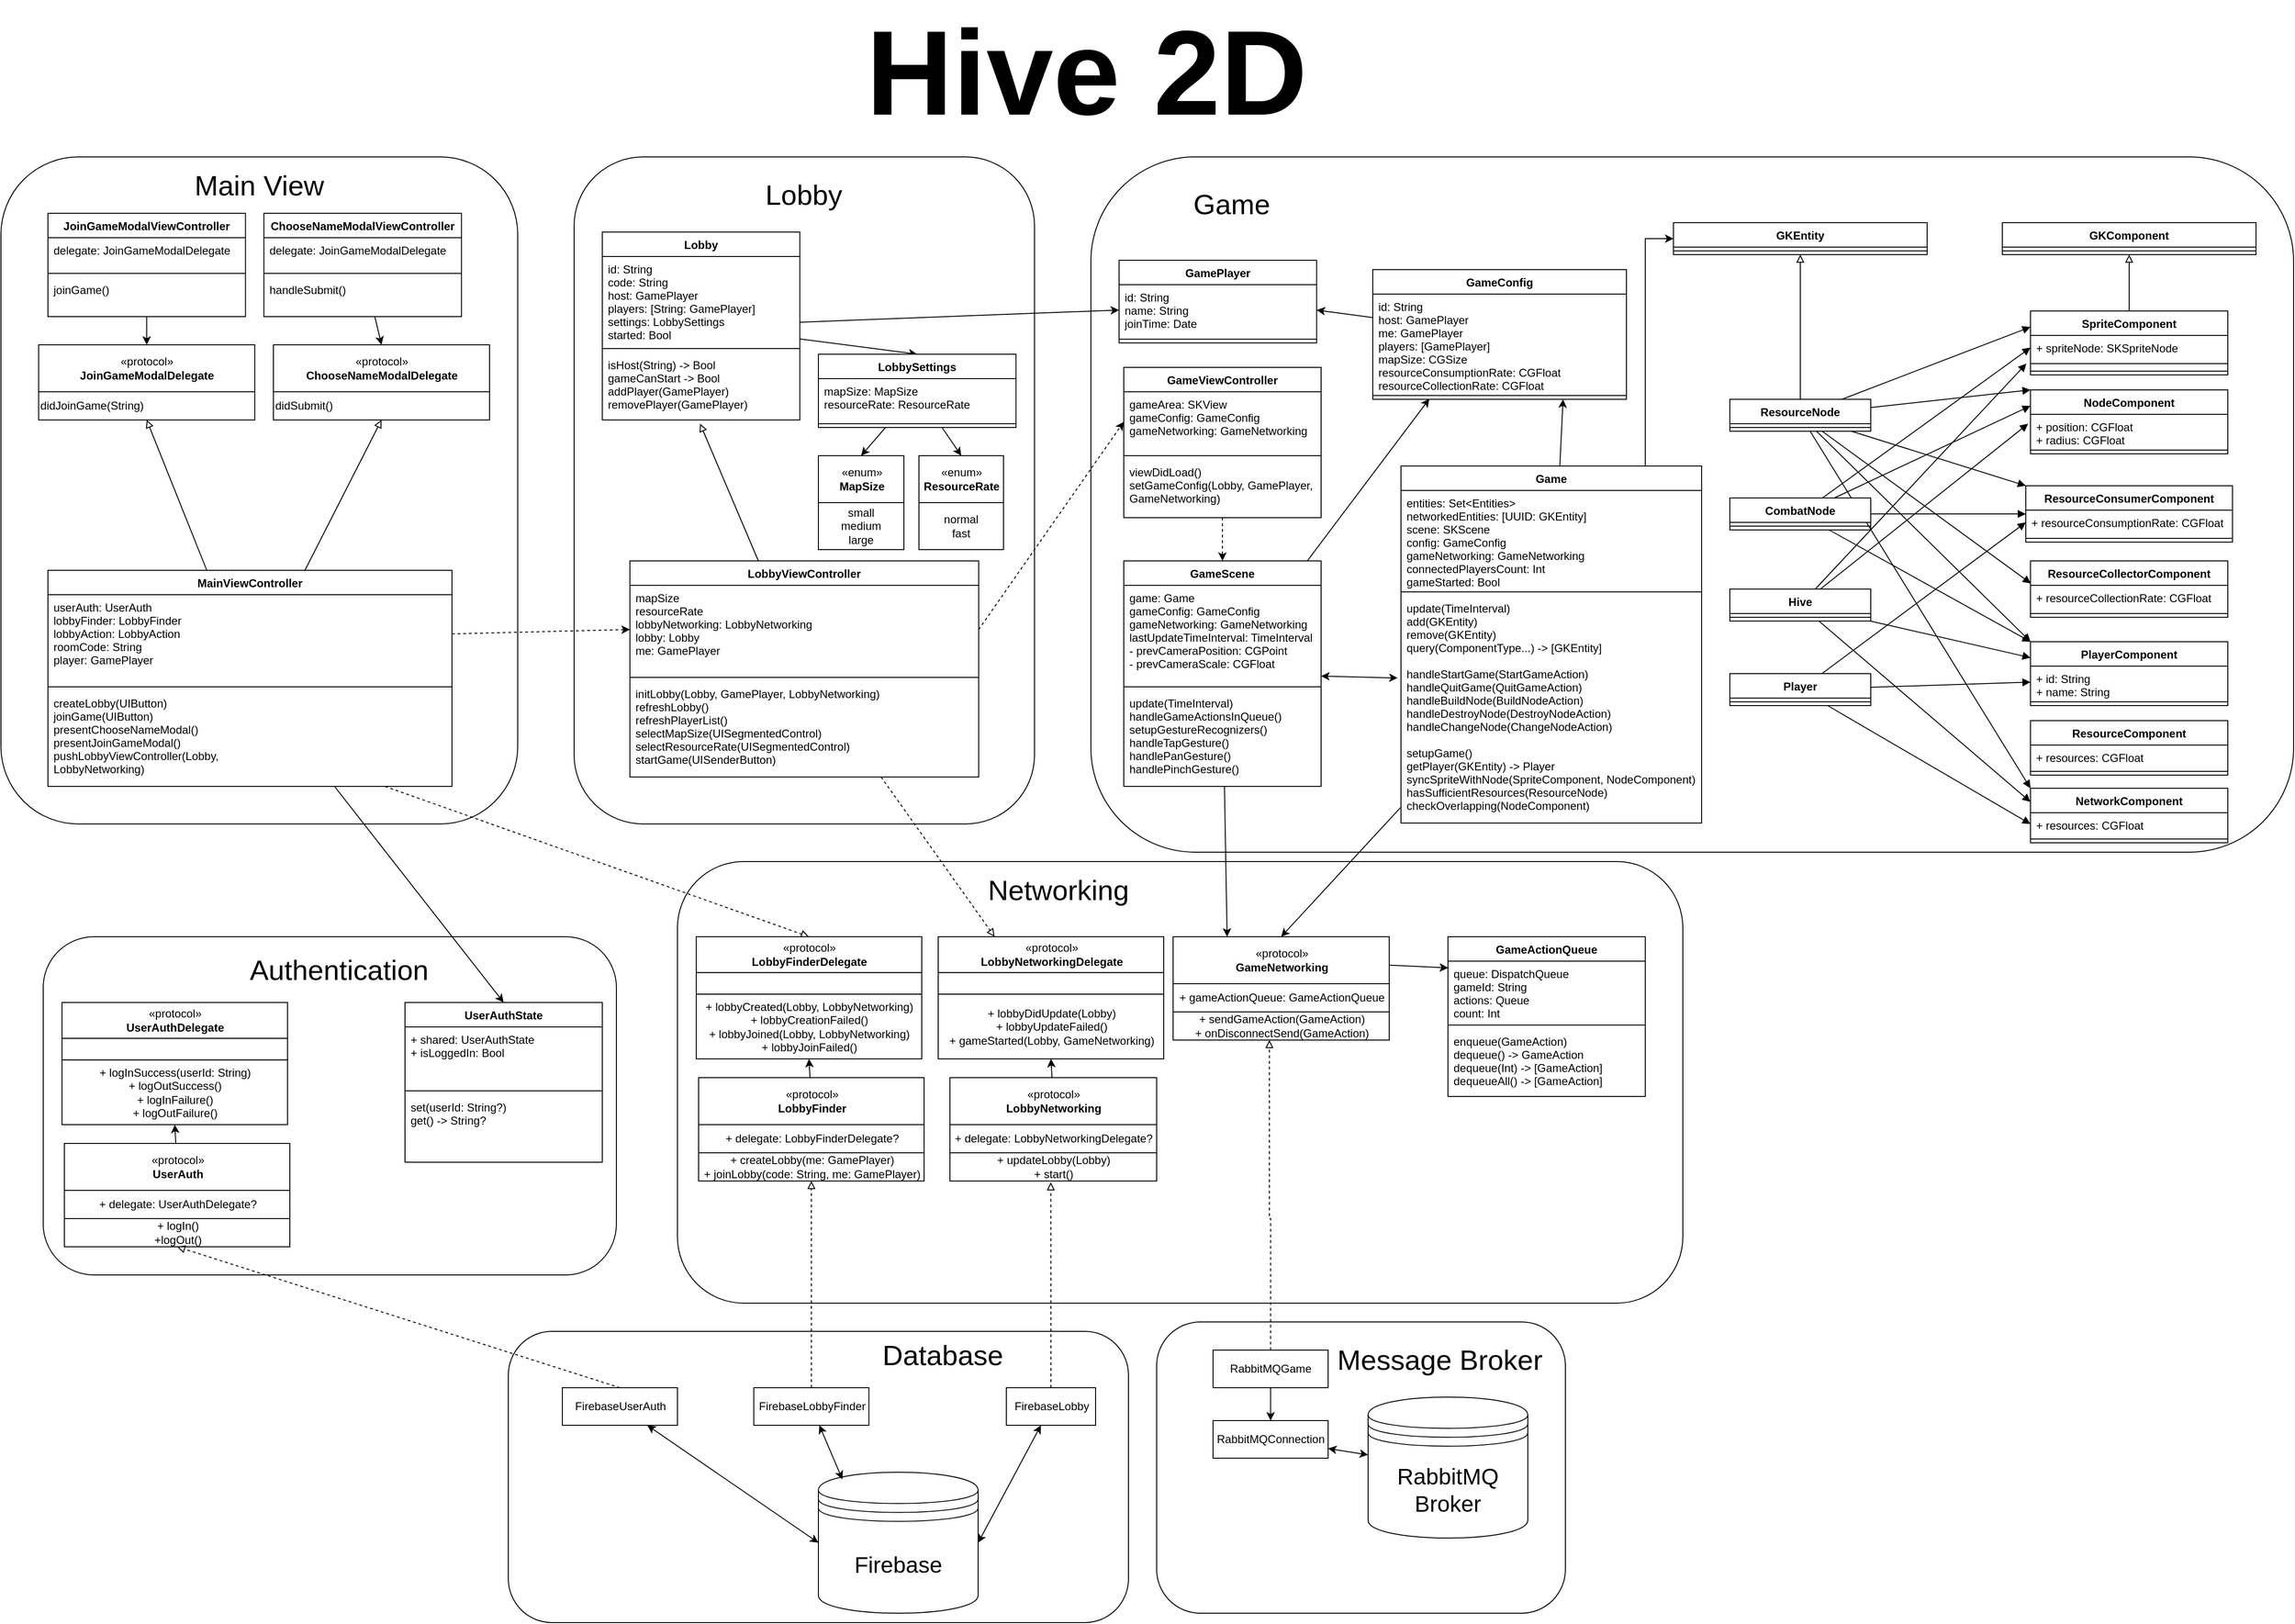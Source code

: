 <mxfile version="12.8.8"><diagram id="HQTB-pBopyxYaET7TPD-" name="Page-1"><mxGraphModel dx="5688" dy="2852" grid="1" gridSize="10" guides="1" tooltips="1" connect="1" arrows="1" fold="1" page="1" pageScale="1" pageWidth="850" pageHeight="1100" math="0" shadow="0"><root><mxCell id="0"/><mxCell id="1" parent="0"/><mxCell id="fBzWqz33DdzoRjGt8nTJ-155" value="" style="rounded=1;whiteSpace=wrap;html=1;" parent="1" vertex="1"><mxGeometry x="920" y="2000" width="660" height="310" as="geometry"/></mxCell><mxCell id="fBzWqz33DdzoRjGt8nTJ-156" value="" style="rounded=1;whiteSpace=wrap;html=1;" parent="1" vertex="1"><mxGeometry x="1100" y="1500" width="1070" height="470" as="geometry"/></mxCell><mxCell id="fBzWqz33DdzoRjGt8nTJ-157" value="" style="group" parent="1" vertex="1" connectable="0"><mxGeometry x="990" y="750" width="490" height="710" as="geometry"/></mxCell><mxCell id="fBzWqz33DdzoRjGt8nTJ-158" value="" style="rounded=1;whiteSpace=wrap;html=1;" parent="fBzWqz33DdzoRjGt8nTJ-157" vertex="1"><mxGeometry width="490" height="710" as="geometry"/></mxCell><mxCell id="fBzWqz33DdzoRjGt8nTJ-159" style="edgeStyle=none;rounded=0;orthogonalLoop=1;jettySize=auto;html=1;entryX=0.5;entryY=0;entryDx=0;entryDy=0;startArrow=none;startFill=0;endArrow=classic;endFill=1;" parent="fBzWqz33DdzoRjGt8nTJ-157" source="fBzWqz33DdzoRjGt8nTJ-178" target="fBzWqz33DdzoRjGt8nTJ-176" edge="1"><mxGeometry relative="1" as="geometry"/></mxCell><mxCell id="fBzWqz33DdzoRjGt8nTJ-160" style="edgeStyle=none;rounded=0;orthogonalLoop=1;jettySize=auto;html=1;entryX=0.5;entryY=0;entryDx=0;entryDy=0;startArrow=none;startFill=0;endArrow=classic;endFill=1;" parent="fBzWqz33DdzoRjGt8nTJ-157" source="fBzWqz33DdzoRjGt8nTJ-178" target="fBzWqz33DdzoRjGt8nTJ-169" edge="1"><mxGeometry relative="1" as="geometry"/></mxCell><mxCell id="fBzWqz33DdzoRjGt8nTJ-161" value="&lt;font style=&quot;font-size: 30px&quot;&gt;Lobby&lt;/font&gt;" style="text;html=1;strokeColor=none;fillColor=none;align=center;verticalAlign=middle;whiteSpace=wrap;rounded=0;" parent="fBzWqz33DdzoRjGt8nTJ-157" vertex="1"><mxGeometry x="213.397" y="30" width="63.226" height="20" as="geometry"/></mxCell><mxCell id="fBzWqz33DdzoRjGt8nTJ-162" style="edgeStyle=none;rounded=0;orthogonalLoop=1;jettySize=auto;html=1;entryX=0.5;entryY=0;entryDx=0;entryDy=0;startArrow=none;startFill=0;endArrow=classic;endFill=1;" parent="fBzWqz33DdzoRjGt8nTJ-157" source="fBzWqz33DdzoRjGt8nTJ-171" target="fBzWqz33DdzoRjGt8nTJ-178" edge="1"><mxGeometry relative="1" as="geometry"/></mxCell><mxCell id="fBzWqz33DdzoRjGt8nTJ-163" style="edgeStyle=none;rounded=0;orthogonalLoop=1;jettySize=auto;html=1;entryX=0.495;entryY=1.056;entryDx=0;entryDy=0;entryPerimeter=0;startArrow=none;startFill=0;endArrow=block;endFill=0;" parent="fBzWqz33DdzoRjGt8nTJ-157" source="fBzWqz33DdzoRjGt8nTJ-164" target="fBzWqz33DdzoRjGt8nTJ-174" edge="1"><mxGeometry relative="1" as="geometry"/></mxCell><mxCell id="fBzWqz33DdzoRjGt8nTJ-164" value="LobbyViewController" style="swimlane;fontStyle=1;align=center;verticalAlign=top;childLayout=stackLayout;horizontal=1;startSize=26;horizontalStack=0;resizeParent=1;resizeParentMax=0;resizeLast=0;collapsible=1;marginBottom=0;" parent="fBzWqz33DdzoRjGt8nTJ-157" vertex="1"><mxGeometry x="59.39" y="430" width="371.23" height="230" as="geometry"/></mxCell><mxCell id="fBzWqz33DdzoRjGt8nTJ-165" value="mapSize&#10;resourceRate&#10;lobbyNetworking: LobbyNetworking&#10;lobby: Lobby&#10;me: GamePlayer" style="text;strokeColor=none;fillColor=none;align=left;verticalAlign=top;spacingLeft=4;spacingRight=4;overflow=hidden;rotatable=0;points=[[0,0.5],[1,0.5]];portConstraint=eastwest;" parent="fBzWqz33DdzoRjGt8nTJ-164" vertex="1"><mxGeometry y="26" width="371.23" height="94" as="geometry"/></mxCell><mxCell id="fBzWqz33DdzoRjGt8nTJ-166" value="" style="line;strokeWidth=1;fillColor=none;align=left;verticalAlign=middle;spacingTop=-1;spacingLeft=3;spacingRight=3;rotatable=0;labelPosition=right;points=[];portConstraint=eastwest;" parent="fBzWqz33DdzoRjGt8nTJ-164" vertex="1"><mxGeometry y="120" width="371.23" height="8" as="geometry"/></mxCell><mxCell id="fBzWqz33DdzoRjGt8nTJ-167" value="initLobby(Lobby, GamePlayer, LobbyNetworking)&#10;refreshLobby()&#10;refreshPlayerList()&#10;selectMapSize(UISegmentedControl)&#10;selectResourceRate(UISegmentedControl)&#10;startGame(UISenderButton)" style="text;strokeColor=none;fillColor=none;align=left;verticalAlign=top;spacingLeft=4;spacingRight=4;overflow=hidden;rotatable=0;points=[[0,0.5],[1,0.5]];portConstraint=eastwest;" parent="fBzWqz33DdzoRjGt8nTJ-164" vertex="1"><mxGeometry y="128" width="371.23" height="102" as="geometry"/></mxCell><mxCell id="fBzWqz33DdzoRjGt8nTJ-168" value="" style="group" parent="fBzWqz33DdzoRjGt8nTJ-157" vertex="1" connectable="0"><mxGeometry x="367" y="318" width="90" height="100" as="geometry"/></mxCell><mxCell id="fBzWqz33DdzoRjGt8nTJ-169" value="«enum»&lt;br&gt;&lt;b&gt;ResourceRate&lt;/b&gt;" style="html=1;" parent="fBzWqz33DdzoRjGt8nTJ-168" vertex="1"><mxGeometry width="90" height="50" as="geometry"/></mxCell><mxCell id="fBzWqz33DdzoRjGt8nTJ-170" value="normal&lt;br&gt;fast" style="rounded=0;whiteSpace=wrap;html=1;" parent="fBzWqz33DdzoRjGt8nTJ-168" vertex="1"><mxGeometry y="50" width="90" height="50" as="geometry"/></mxCell><mxCell id="fBzWqz33DdzoRjGt8nTJ-171" value="Lobby" style="swimlane;fontStyle=1;align=center;verticalAlign=top;childLayout=stackLayout;horizontal=1;startSize=26;horizontalStack=0;resizeParent=1;resizeParentMax=0;resizeLast=0;collapsible=1;marginBottom=0;" parent="fBzWqz33DdzoRjGt8nTJ-157" vertex="1"><mxGeometry x="30.0" y="80" width="210.27" height="200" as="geometry"/></mxCell><mxCell id="fBzWqz33DdzoRjGt8nTJ-172" value="id: String&#10;code: String&#10;host: GamePlayer&#10;players: [String: GamePlayer]&#10;settings: LobbySettings&#10;started: Bool" style="text;strokeColor=none;fillColor=none;align=left;verticalAlign=top;spacingLeft=4;spacingRight=4;overflow=hidden;rotatable=0;points=[[0,0.5],[1,0.5]];portConstraint=eastwest;" parent="fBzWqz33DdzoRjGt8nTJ-171" vertex="1"><mxGeometry y="26" width="210.27" height="94" as="geometry"/></mxCell><mxCell id="fBzWqz33DdzoRjGt8nTJ-173" value="" style="line;strokeWidth=1;fillColor=none;align=left;verticalAlign=middle;spacingTop=-1;spacingLeft=3;spacingRight=3;rotatable=0;labelPosition=right;points=[];portConstraint=eastwest;" parent="fBzWqz33DdzoRjGt8nTJ-171" vertex="1"><mxGeometry y="120" width="210.27" height="8" as="geometry"/></mxCell><mxCell id="fBzWqz33DdzoRjGt8nTJ-174" value="isHost(String) -&gt; Bool&#10;gameCanStart -&gt; Bool&#10;addPlayer(GamePlayer)&#10;removePlayer(GamePlayer)" style="text;strokeColor=none;fillColor=none;align=left;verticalAlign=top;spacingLeft=4;spacingRight=4;overflow=hidden;rotatable=0;points=[[0,0.5],[1,0.5]];portConstraint=eastwest;" parent="fBzWqz33DdzoRjGt8nTJ-171" vertex="1"><mxGeometry y="128" width="210.27" height="72" as="geometry"/></mxCell><mxCell id="fBzWqz33DdzoRjGt8nTJ-175" value="" style="group" parent="fBzWqz33DdzoRjGt8nTJ-157" vertex="1" connectable="0"><mxGeometry x="260" y="318" width="91" height="100" as="geometry"/></mxCell><mxCell id="fBzWqz33DdzoRjGt8nTJ-176" value="«enum»&lt;br&gt;&lt;b&gt;MapSize&lt;/b&gt;" style="html=1;" parent="fBzWqz33DdzoRjGt8nTJ-175" vertex="1"><mxGeometry width="91" height="50" as="geometry"/></mxCell><mxCell id="fBzWqz33DdzoRjGt8nTJ-177" value="small&lt;br&gt;medium&lt;br&gt;large" style="rounded=0;whiteSpace=wrap;html=1;" parent="fBzWqz33DdzoRjGt8nTJ-175" vertex="1"><mxGeometry y="50" width="91" height="50" as="geometry"/></mxCell><mxCell id="fBzWqz33DdzoRjGt8nTJ-178" value="LobbySettings" style="swimlane;fontStyle=1;align=center;verticalAlign=top;childLayout=stackLayout;horizontal=1;startSize=26;horizontalStack=0;resizeParent=1;resizeParentMax=0;resizeLast=0;collapsible=1;marginBottom=0;" parent="fBzWqz33DdzoRjGt8nTJ-157" vertex="1"><mxGeometry x="260" y="210" width="210.27" height="78" as="geometry"/></mxCell><mxCell id="fBzWqz33DdzoRjGt8nTJ-179" value="mapSize: MapSize&#10;resourceRate: ResourceRate" style="text;strokeColor=none;fillColor=none;align=left;verticalAlign=top;spacingLeft=4;spacingRight=4;overflow=hidden;rotatable=0;points=[[0,0.5],[1,0.5]];portConstraint=eastwest;" parent="fBzWqz33DdzoRjGt8nTJ-178" vertex="1"><mxGeometry y="26" width="210.27" height="44" as="geometry"/></mxCell><mxCell id="fBzWqz33DdzoRjGt8nTJ-180" value="" style="line;strokeWidth=1;fillColor=none;align=left;verticalAlign=middle;spacingTop=-1;spacingLeft=3;spacingRight=3;rotatable=0;labelPosition=right;points=[];portConstraint=eastwest;" parent="fBzWqz33DdzoRjGt8nTJ-178" vertex="1"><mxGeometry y="70" width="210.27" height="8" as="geometry"/></mxCell><mxCell id="fBzWqz33DdzoRjGt8nTJ-181" value="" style="rounded=1;whiteSpace=wrap;html=1;" parent="1" vertex="1"><mxGeometry x="1540" y="750" width="1280" height="740" as="geometry"/></mxCell><mxCell id="fBzWqz33DdzoRjGt8nTJ-182" value="&lt;font style=&quot;font-size: 128px&quot;&gt;Hive 2D&lt;/font&gt;" style="text;strokeColor=none;fillColor=none;html=1;fontSize=24;fontStyle=1;verticalAlign=middle;align=center;" parent="1" vertex="1"><mxGeometry x="780" y="640" width="1510" height="40" as="geometry"/></mxCell><mxCell id="fBzWqz33DdzoRjGt8nTJ-183" style="edgeStyle=none;rounded=0;orthogonalLoop=1;jettySize=auto;html=1;entryX=0.5;entryY=0;entryDx=0;entryDy=0;endArrow=classic;endFill=1;dashed=1;" parent="1" source="fBzWqz33DdzoRjGt8nTJ-230" target="fBzWqz33DdzoRjGt8nTJ-226" edge="1"><mxGeometry relative="1" as="geometry"/></mxCell><mxCell id="fBzWqz33DdzoRjGt8nTJ-184" value="GKEntity" style="swimlane;fontStyle=1;align=center;verticalAlign=top;childLayout=stackLayout;horizontal=1;startSize=26;horizontalStack=0;resizeParent=1;resizeParentMax=0;resizeLast=0;collapsible=1;marginBottom=0;" parent="1" vertex="1"><mxGeometry x="2160" y="820" width="270" height="34" as="geometry"/></mxCell><mxCell id="fBzWqz33DdzoRjGt8nTJ-185" value="" style="line;strokeWidth=1;fillColor=none;align=left;verticalAlign=middle;spacingTop=-1;spacingLeft=3;spacingRight=3;rotatable=0;labelPosition=right;points=[];portConstraint=eastwest;" parent="fBzWqz33DdzoRjGt8nTJ-184" vertex="1"><mxGeometry y="26" width="270" height="8" as="geometry"/></mxCell><mxCell id="fBzWqz33DdzoRjGt8nTJ-186" value="&lt;font style=&quot;font-size: 30px&quot;&gt;Game&lt;/font&gt;" style="text;html=1;strokeColor=none;fillColor=none;align=center;verticalAlign=middle;whiteSpace=wrap;rounded=0;" parent="1" vertex="1"><mxGeometry x="1670" y="790" width="40" height="20" as="geometry"/></mxCell><mxCell id="fBzWqz33DdzoRjGt8nTJ-187" value="" style="edgeStyle=orthogonalEdgeStyle;rounded=0;orthogonalLoop=1;jettySize=auto;html=1;exitX=0.75;exitY=0;exitDx=0;exitDy=0;" parent="1" source="fBzWqz33DdzoRjGt8nTJ-235" target="fBzWqz33DdzoRjGt8nTJ-184" edge="1"><mxGeometry relative="1" as="geometry"><Array as="points"><mxPoint x="2130" y="1079"/><mxPoint x="2130" y="837"/></Array></mxGeometry></mxCell><mxCell id="fBzWqz33DdzoRjGt8nTJ-188" style="edgeStyle=none;rounded=0;orthogonalLoop=1;jettySize=auto;html=1;entryX=0.75;entryY=1;entryDx=0;entryDy=0;endArrow=classic;endFill=1;" parent="1" source="fBzWqz33DdzoRjGt8nTJ-235" target="fBzWqz33DdzoRjGt8nTJ-240" edge="1"><mxGeometry relative="1" as="geometry"/></mxCell><mxCell id="fBzWqz33DdzoRjGt8nTJ-189" style="edgeStyle=none;rounded=0;orthogonalLoop=1;jettySize=auto;html=1;entryX=0.5;entryY=0;entryDx=0;entryDy=0;startArrow=none;startFill=0;endArrow=classic;endFill=1;" parent="1" source="fBzWqz33DdzoRjGt8nTJ-235" target="fBzWqz33DdzoRjGt8nTJ-249" edge="1"><mxGeometry relative="1" as="geometry"><mxPoint x="1650" y="1590" as="targetPoint"/></mxGeometry></mxCell><mxCell id="fBzWqz33DdzoRjGt8nTJ-190" style="edgeStyle=none;rounded=0;orthogonalLoop=1;jettySize=auto;html=1;entryX=-0.011;entryY=0.362;entryDx=0;entryDy=0;entryPerimeter=0;endArrow=classic;endFill=1;startArrow=classic;startFill=1;" parent="1" source="fBzWqz33DdzoRjGt8nTJ-226" target="fBzWqz33DdzoRjGt8nTJ-238" edge="1"><mxGeometry relative="1" as="geometry"/></mxCell><mxCell id="fBzWqz33DdzoRjGt8nTJ-191" style="rounded=0;orthogonalLoop=1;jettySize=auto;html=1;entryX=0.002;entryY=0.4;entryDx=0;entryDy=0;endArrow=block;endFill=1;entryPerimeter=0;" parent="1" source="fBzWqz33DdzoRjGt8nTJ-330" target="fBzWqz33DdzoRjGt8nTJ-311" edge="1"><mxGeometry relative="1" as="geometry"/></mxCell><mxCell id="fBzWqz33DdzoRjGt8nTJ-192" style="edgeStyle=none;rounded=0;orthogonalLoop=1;jettySize=auto;html=1;entryX=0;entryY=0.25;entryDx=0;entryDy=0;endArrow=block;endFill=1;" parent="1" source="fBzWqz33DdzoRjGt8nTJ-330" target="fBzWqz33DdzoRjGt8nTJ-300" edge="1"><mxGeometry relative="1" as="geometry"/></mxCell><mxCell id="fBzWqz33DdzoRjGt8nTJ-193" style="edgeStyle=none;rounded=0;orthogonalLoop=1;jettySize=auto;html=1;entryX=0;entryY=0;entryDx=0;entryDy=0;endArrow=block;endFill=1;" parent="1" source="fBzWqz33DdzoRjGt8nTJ-330" target="fBzWqz33DdzoRjGt8nTJ-304" edge="1"><mxGeometry relative="1" as="geometry"/></mxCell><mxCell id="fBzWqz33DdzoRjGt8nTJ-194" style="edgeStyle=none;rounded=0;orthogonalLoop=1;jettySize=auto;html=1;entryX=0;entryY=0;entryDx=0;entryDy=0;endArrow=block;endFill=1;" parent="1" source="fBzWqz33DdzoRjGt8nTJ-330" target="fBzWqz33DdzoRjGt8nTJ-307" edge="1"><mxGeometry relative="1" as="geometry"/></mxCell><mxCell id="fBzWqz33DdzoRjGt8nTJ-195" style="edgeStyle=none;rounded=0;orthogonalLoop=1;jettySize=auto;html=1;entryX=0;entryY=0;entryDx=0;entryDy=0;endArrow=block;endFill=1;" parent="1" source="fBzWqz33DdzoRjGt8nTJ-330" target="fBzWqz33DdzoRjGt8nTJ-314" edge="1"><mxGeometry relative="1" as="geometry"/></mxCell><mxCell id="fBzWqz33DdzoRjGt8nTJ-196" style="edgeStyle=none;rounded=0;orthogonalLoop=1;jettySize=auto;html=1;entryX=0;entryY=0;entryDx=0;entryDy=0;endArrow=block;endFill=1;" parent="1" source="fBzWqz33DdzoRjGt8nTJ-330" target="fBzWqz33DdzoRjGt8nTJ-320" edge="1"><mxGeometry relative="1" as="geometry"/></mxCell><mxCell id="fBzWqz33DdzoRjGt8nTJ-197" style="edgeStyle=none;rounded=0;orthogonalLoop=1;jettySize=auto;html=1;entryX=0;entryY=0.25;entryDx=0;entryDy=0;endArrow=block;endFill=1;" parent="1" source="fBzWqz33DdzoRjGt8nTJ-327" target="fBzWqz33DdzoRjGt8nTJ-304" edge="1"><mxGeometry relative="1" as="geometry"/></mxCell><mxCell id="fBzWqz33DdzoRjGt8nTJ-198" style="edgeStyle=none;rounded=0;orthogonalLoop=1;jettySize=auto;html=1;entryX=0;entryY=0.5;entryDx=0;entryDy=0;endArrow=block;endFill=1;" parent="1" source="fBzWqz33DdzoRjGt8nTJ-327" target="fBzWqz33DdzoRjGt8nTJ-301" edge="1"><mxGeometry relative="1" as="geometry"/></mxCell><mxCell id="fBzWqz33DdzoRjGt8nTJ-199" style="edgeStyle=none;rounded=0;orthogonalLoop=1;jettySize=auto;html=1;entryX=0;entryY=0;entryDx=0;entryDy=0;endArrow=block;endFill=1;" parent="1" source="fBzWqz33DdzoRjGt8nTJ-327" target="fBzWqz33DdzoRjGt8nTJ-314" edge="1"><mxGeometry relative="1" as="geometry"/></mxCell><mxCell id="fBzWqz33DdzoRjGt8nTJ-200" style="edgeStyle=none;rounded=0;orthogonalLoop=1;jettySize=auto;html=1;entryX=0;entryY=0.5;entryDx=0;entryDy=0;endArrow=block;endFill=1;" parent="1" source="fBzWqz33DdzoRjGt8nTJ-327" target="fBzWqz33DdzoRjGt8nTJ-307" edge="1"><mxGeometry relative="1" as="geometry"/></mxCell><mxCell id="fBzWqz33DdzoRjGt8nTJ-201" style="edgeStyle=none;rounded=0;orthogonalLoop=1;jettySize=auto;html=1;entryX=0;entryY=0.25;entryDx=0;entryDy=0;endArrow=block;endFill=1;" parent="1" source="fBzWqz33DdzoRjGt8nTJ-325" target="fBzWqz33DdzoRjGt8nTJ-314" edge="1"><mxGeometry relative="1" as="geometry"/></mxCell><mxCell id="fBzWqz33DdzoRjGt8nTJ-202" style="edgeStyle=none;rounded=0;orthogonalLoop=1;jettySize=auto;html=1;entryX=0;entryY=0.25;entryDx=0;entryDy=0;endArrow=block;endFill=1;" parent="1" source="fBzWqz33DdzoRjGt8nTJ-325" target="fBzWqz33DdzoRjGt8nTJ-320" edge="1"><mxGeometry relative="1" as="geometry"/></mxCell><mxCell id="fBzWqz33DdzoRjGt8nTJ-203" style="edgeStyle=none;rounded=0;orthogonalLoop=1;jettySize=auto;html=1;entryX=-0.012;entryY=0.294;entryDx=0;entryDy=0;endArrow=block;endFill=1;entryPerimeter=0;" parent="1" source="fBzWqz33DdzoRjGt8nTJ-325" target="fBzWqz33DdzoRjGt8nTJ-305" edge="1"><mxGeometry relative="1" as="geometry"/></mxCell><mxCell id="fBzWqz33DdzoRjGt8nTJ-204" style="edgeStyle=none;rounded=0;orthogonalLoop=1;jettySize=auto;html=1;entryX=-0.021;entryY=1.154;entryDx=0;entryDy=0;endArrow=block;endFill=1;entryPerimeter=0;" parent="1" source="fBzWqz33DdzoRjGt8nTJ-325" target="fBzWqz33DdzoRjGt8nTJ-301" edge="1"><mxGeometry relative="1" as="geometry"/></mxCell><mxCell id="fBzWqz33DdzoRjGt8nTJ-205" style="edgeStyle=none;rounded=0;orthogonalLoop=1;jettySize=auto;html=1;endArrow=block;endFill=1;entryX=0;entryY=0.5;entryDx=0;entryDy=0;" parent="1" source="fBzWqz33DdzoRjGt8nTJ-323" target="fBzWqz33DdzoRjGt8nTJ-315" edge="1"><mxGeometry relative="1" as="geometry"><mxPoint x="3560" y="940" as="targetPoint"/></mxGeometry></mxCell><mxCell id="fBzWqz33DdzoRjGt8nTJ-206" style="edgeStyle=none;rounded=0;orthogonalLoop=1;jettySize=auto;html=1;entryX=0;entryY=0.5;entryDx=0;entryDy=0;endArrow=block;endFill=1;" parent="1" source="fBzWqz33DdzoRjGt8nTJ-323" target="fBzWqz33DdzoRjGt8nTJ-321" edge="1"><mxGeometry relative="1" as="geometry"/></mxCell><mxCell id="fBzWqz33DdzoRjGt8nTJ-207" style="edgeStyle=none;rounded=0;orthogonalLoop=1;jettySize=auto;html=1;entryX=0.223;entryY=0.929;entryDx=0;entryDy=0;entryPerimeter=0;endArrow=classic;endFill=1;" parent="1" source="fBzWqz33DdzoRjGt8nTJ-226" target="fBzWqz33DdzoRjGt8nTJ-242" edge="1"><mxGeometry relative="1" as="geometry"/></mxCell><mxCell id="fBzWqz33DdzoRjGt8nTJ-208" style="edgeStyle=none;rounded=0;orthogonalLoop=1;jettySize=auto;html=1;entryX=0.25;entryY=0;entryDx=0;entryDy=0;startArrow=none;startFill=0;endArrow=classic;endFill=1;" parent="1" source="fBzWqz33DdzoRjGt8nTJ-226" target="fBzWqz33DdzoRjGt8nTJ-249" edge="1"><mxGeometry relative="1" as="geometry"><mxPoint x="1595" y="1590" as="targetPoint"/></mxGeometry></mxCell><mxCell id="fBzWqz33DdzoRjGt8nTJ-209" style="edgeStyle=none;rounded=0;orthogonalLoop=1;jettySize=auto;html=1;entryX=0;entryY=0.5;entryDx=0;entryDy=0;dashed=1;startArrow=none;startFill=0;endArrow=classic;endFill=1;exitX=1;exitY=0.5;exitDx=0;exitDy=0;" parent="1" source="fBzWqz33DdzoRjGt8nTJ-165" target="fBzWqz33DdzoRjGt8nTJ-231" edge="1"><mxGeometry relative="1" as="geometry"><mxPoint x="1338.429" y="1130" as="sourcePoint"/></mxGeometry></mxCell><mxCell id="fBzWqz33DdzoRjGt8nTJ-210" style="edgeStyle=none;rounded=0;orthogonalLoop=1;jettySize=auto;html=1;entryX=0.25;entryY=0;entryDx=0;entryDy=0;startArrow=none;startFill=0;endArrow=block;endFill=0;dashed=1;" parent="1" source="fBzWqz33DdzoRjGt8nTJ-164" target="fBzWqz33DdzoRjGt8nTJ-265" edge="1"><mxGeometry relative="1" as="geometry"><mxPoint x="1285.325" y="1130" as="targetPoint"/></mxGeometry></mxCell><mxCell id="fBzWqz33DdzoRjGt8nTJ-211" value="" style="group" parent="1" vertex="1" connectable="0"><mxGeometry x="600" y="750" width="330" height="710" as="geometry"/></mxCell><mxCell id="fBzWqz33DdzoRjGt8nTJ-212" value="&lt;font style=&quot;font-size: 20px&quot;&gt;&lt;br&gt;&lt;/font&gt;" style="rounded=1;whiteSpace=wrap;html=1;" parent="fBzWqz33DdzoRjGt8nTJ-211" vertex="1"><mxGeometry x="-220" width="550" height="710" as="geometry"/></mxCell><mxCell id="fBzWqz33DdzoRjGt8nTJ-213" value="&lt;font style=&quot;font-size: 30px&quot;&gt;Main View&lt;/font&gt;" style="text;html=1;strokeColor=none;fillColor=none;align=center;verticalAlign=middle;whiteSpace=wrap;rounded=0;" parent="fBzWqz33DdzoRjGt8nTJ-211" vertex="1"><mxGeometry x="-70" y="10" width="250" height="40" as="geometry"/></mxCell><mxCell id="fBzWqz33DdzoRjGt8nTJ-214" style="edgeStyle=none;rounded=0;orthogonalLoop=1;jettySize=auto;html=1;entryX=0.5;entryY=1;entryDx=0;entryDy=0;startArrow=none;startFill=0;endArrow=block;endFill=0;" parent="fBzWqz33DdzoRjGt8nTJ-211" source="fBzWqz33DdzoRjGt8nTJ-215" target="fBzWqz33DdzoRjGt8nTJ-221" edge="1"><mxGeometry relative="1" as="geometry"><mxPoint x="-63.603" y="316" as="targetPoint"/></mxGeometry></mxCell><mxCell id="fBzWqz33DdzoRjGt8nTJ-215" value="MainViewController" style="swimlane;fontStyle=1;align=center;verticalAlign=top;childLayout=stackLayout;horizontal=1;startSize=26;horizontalStack=0;resizeParent=1;resizeParentMax=0;resizeLast=0;collapsible=1;marginBottom=0;" parent="fBzWqz33DdzoRjGt8nTJ-211" vertex="1"><mxGeometry x="-170" y="440" width="430" height="230" as="geometry"/></mxCell><mxCell id="fBzWqz33DdzoRjGt8nTJ-216" value="userAuth: UserAuth&#10;lobbyFinder: LobbyFinder&#10;lobbyAction: LobbyAction&#10;roomCode: String&#10;player: GamePlayer" style="text;strokeColor=none;fillColor=none;align=left;verticalAlign=top;spacingLeft=4;spacingRight=4;overflow=hidden;rotatable=0;points=[[0,0.5],[1,0.5]];portConstraint=eastwest;" parent="fBzWqz33DdzoRjGt8nTJ-215" vertex="1"><mxGeometry y="26" width="430" height="94" as="geometry"/></mxCell><mxCell id="fBzWqz33DdzoRjGt8nTJ-217" value="" style="line;strokeWidth=1;fillColor=none;align=left;verticalAlign=middle;spacingTop=-1;spacingLeft=3;spacingRight=3;rotatable=0;labelPosition=right;points=[];portConstraint=eastwest;" parent="fBzWqz33DdzoRjGt8nTJ-215" vertex="1"><mxGeometry y="120" width="430" height="8" as="geometry"/></mxCell><mxCell id="fBzWqz33DdzoRjGt8nTJ-218" value="createLobby(UIButton)&#10;joinGame(UIButton)&#10;presentChooseNameModal()&#10;presentJoinGameModal()&#10;pushLobbyViewController(Lobby,&#10;LobbyNetworking)" style="text;strokeColor=none;fillColor=none;align=left;verticalAlign=top;spacingLeft=4;spacingRight=4;overflow=hidden;rotatable=0;points=[[0,0.5],[1,0.5]];portConstraint=eastwest;" parent="fBzWqz33DdzoRjGt8nTJ-215" vertex="1"><mxGeometry y="128" width="430" height="102" as="geometry"/></mxCell><mxCell id="fBzWqz33DdzoRjGt8nTJ-219" value="" style="group" parent="fBzWqz33DdzoRjGt8nTJ-211" vertex="1" connectable="0"><mxGeometry x="-179.86" y="200" width="230" height="110" as="geometry"/></mxCell><mxCell id="fBzWqz33DdzoRjGt8nTJ-220" value="«protocol»&lt;br&gt;&lt;b&gt;JoinGameModalDelegate&lt;/b&gt;" style="html=1;" parent="fBzWqz33DdzoRjGt8nTJ-219" vertex="1"><mxGeometry width="230" height="50" as="geometry"/></mxCell><mxCell id="fBzWqz33DdzoRjGt8nTJ-221" value="didJoinGame(String)" style="html=1;align=left;" parent="fBzWqz33DdzoRjGt8nTJ-219" vertex="1"><mxGeometry y="50" width="230" height="30" as="geometry"/></mxCell><mxCell id="fBzWqz33DdzoRjGt8nTJ-222" value="" style="group" parent="fBzWqz33DdzoRjGt8nTJ-211" vertex="1" connectable="0"><mxGeometry x="70" y="200" width="230" height="110" as="geometry"/></mxCell><mxCell id="fBzWqz33DdzoRjGt8nTJ-223" value="«protocol»&lt;br&gt;&lt;b&gt;ChooseNameModalDelegate&lt;/b&gt;" style="html=1;" parent="fBzWqz33DdzoRjGt8nTJ-222" vertex="1"><mxGeometry width="230" height="50" as="geometry"/></mxCell><mxCell id="fBzWqz33DdzoRjGt8nTJ-224" value="didSubmit()" style="html=1;align=left;" parent="fBzWqz33DdzoRjGt8nTJ-222" vertex="1"><mxGeometry y="50" width="230" height="30" as="geometry"/></mxCell><mxCell id="fBzWqz33DdzoRjGt8nTJ-225" style="edgeStyle=none;rounded=0;orthogonalLoop=1;jettySize=auto;html=1;startArrow=none;startFill=0;endArrow=block;endFill=0;entryX=0.5;entryY=1;entryDx=0;entryDy=0;" parent="fBzWqz33DdzoRjGt8nTJ-211" source="fBzWqz33DdzoRjGt8nTJ-215" target="fBzWqz33DdzoRjGt8nTJ-224" edge="1"><mxGeometry relative="1" as="geometry"><mxPoint x="146.429" y="316" as="targetPoint"/></mxGeometry></mxCell><mxCell id="fBzWqz33DdzoRjGt8nTJ-226" value="GameScene" style="swimlane;fontStyle=1;align=center;verticalAlign=top;childLayout=stackLayout;horizontal=1;startSize=26;horizontalStack=0;resizeParent=1;resizeParentMax=0;resizeLast=0;collapsible=1;marginBottom=0;" parent="1" vertex="1"><mxGeometry x="1575" y="1180" width="210" height="240" as="geometry"><mxRectangle x="1080" y="660" width="100" height="26" as="alternateBounds"/></mxGeometry></mxCell><mxCell id="fBzWqz33DdzoRjGt8nTJ-227" value="game: Game&#10;gameConfig: GameConfig&#10;gameNetworking: GameNetworking&#10;lastUpdateTimeInterval: TimeInterval&#10;- prevCameraPosition: CGPoint&#10;- prevCameraScale: CGFloat" style="text;strokeColor=none;fillColor=none;align=left;verticalAlign=top;spacingLeft=4;spacingRight=4;overflow=hidden;rotatable=0;points=[[0,0.5],[1,0.5]];portConstraint=eastwest;" parent="fBzWqz33DdzoRjGt8nTJ-226" vertex="1"><mxGeometry y="26" width="210" height="104" as="geometry"/></mxCell><mxCell id="fBzWqz33DdzoRjGt8nTJ-228" value="" style="line;strokeWidth=1;fillColor=none;align=left;verticalAlign=middle;spacingTop=-1;spacingLeft=3;spacingRight=3;rotatable=0;labelPosition=right;points=[];portConstraint=eastwest;" parent="fBzWqz33DdzoRjGt8nTJ-226" vertex="1"><mxGeometry y="130" width="210" height="8" as="geometry"/></mxCell><mxCell id="fBzWqz33DdzoRjGt8nTJ-229" value="update(TimeInterval)&#10;handleGameActionsInQueue()&#10;setupGestureRecognizers()&#10;handleTapGesture()&#10;handlePanGesture()&#10;handlePinchGesture()" style="text;strokeColor=none;fillColor=none;align=left;verticalAlign=top;spacingLeft=4;spacingRight=4;overflow=hidden;rotatable=0;points=[[0,0.5],[1,0.5]];portConstraint=eastwest;" parent="fBzWqz33DdzoRjGt8nTJ-226" vertex="1"><mxGeometry y="138" width="210" height="102" as="geometry"/></mxCell><mxCell id="fBzWqz33DdzoRjGt8nTJ-230" value="GameViewController" style="swimlane;fontStyle=1;align=center;verticalAlign=top;childLayout=stackLayout;horizontal=1;startSize=26;horizontalStack=0;resizeParent=1;resizeParentMax=0;resizeLast=0;collapsible=1;marginBottom=0;" parent="1" vertex="1"><mxGeometry x="1575" y="974" width="210" height="160" as="geometry"/></mxCell><mxCell id="fBzWqz33DdzoRjGt8nTJ-231" value="gameArea: SKView&#10;gameConfig: GameConfig&#10;gameNetworking: GameNetworking" style="text;strokeColor=none;fillColor=none;align=left;verticalAlign=top;spacingLeft=4;spacingRight=4;overflow=hidden;rotatable=0;points=[[0,0.5],[1,0.5]];portConstraint=eastwest;" parent="fBzWqz33DdzoRjGt8nTJ-230" vertex="1"><mxGeometry y="26" width="210" height="64" as="geometry"/></mxCell><mxCell id="fBzWqz33DdzoRjGt8nTJ-232" value="" style="line;strokeWidth=1;fillColor=none;align=left;verticalAlign=middle;spacingTop=-1;spacingLeft=3;spacingRight=3;rotatable=0;labelPosition=right;points=[];portConstraint=eastwest;" parent="fBzWqz33DdzoRjGt8nTJ-230" vertex="1"><mxGeometry y="90" width="210" height="8" as="geometry"/></mxCell><mxCell id="fBzWqz33DdzoRjGt8nTJ-233" value="viewDidLoad()&#10;setGameConfig(Lobby, GamePlayer,&#10;GameNetworking)" style="text;strokeColor=none;fillColor=none;align=left;verticalAlign=top;spacingLeft=4;spacingRight=4;overflow=hidden;rotatable=0;points=[[0,0.5],[1,0.5]];portConstraint=eastwest;" parent="fBzWqz33DdzoRjGt8nTJ-230" vertex="1"><mxGeometry y="98" width="210" height="62" as="geometry"/></mxCell><mxCell id="fBzWqz33DdzoRjGt8nTJ-234" style="edgeStyle=none;rounded=0;orthogonalLoop=1;jettySize=auto;html=1;entryX=0;entryY=0.5;entryDx=0;entryDy=0;startArrow=none;startFill=0;endArrow=classic;endFill=1;" parent="1" source="fBzWqz33DdzoRjGt8nTJ-171" target="fBzWqz33DdzoRjGt8nTJ-245" edge="1"><mxGeometry relative="1" as="geometry"/></mxCell><mxCell id="fBzWqz33DdzoRjGt8nTJ-235" value="Game" style="swimlane;fontStyle=1;align=center;verticalAlign=top;childLayout=stackLayout;horizontal=1;startSize=26;horizontalStack=0;resizeParent=1;resizeParentMax=0;resizeLast=0;collapsible=1;marginBottom=0;" parent="1" vertex="1"><mxGeometry x="1870" y="1079" width="320" height="380" as="geometry"/></mxCell><mxCell id="fBzWqz33DdzoRjGt8nTJ-236" value="entities: Set&lt;Entities&gt;&#10;networkedEntities: [UUID: GKEntity]&#10;scene: SKScene&#10;config: GameConfig&#10;gameNetworking: GameNetworking&#10;connectedPlayersCount: Int&#10;gameStarted: Bool" style="text;strokeColor=none;fillColor=none;align=left;verticalAlign=top;spacingLeft=4;spacingRight=4;overflow=hidden;rotatable=0;points=[[0,0.5],[1,0.5]];portConstraint=eastwest;" parent="fBzWqz33DdzoRjGt8nTJ-235" vertex="1"><mxGeometry y="26" width="320" height="104" as="geometry"/></mxCell><mxCell id="fBzWqz33DdzoRjGt8nTJ-237" value="" style="line;strokeWidth=1;fillColor=none;align=left;verticalAlign=middle;spacingTop=-1;spacingLeft=3;spacingRight=3;rotatable=0;labelPosition=right;points=[];portConstraint=eastwest;" parent="fBzWqz33DdzoRjGt8nTJ-235" vertex="1"><mxGeometry y="130" width="320" height="8" as="geometry"/></mxCell><mxCell id="fBzWqz33DdzoRjGt8nTJ-238" value="update(TimeInterval)&#10;add(GKEntity)&#10;remove(GKEntity)&#10;query(ComponentType...) -&gt; [GKEntity]&#10;&#10;handleStartGame(StartGameAction)&#10;handleQuitGame(QuitGameAction)&#10;handleBuildNode(BuildNodeAction)&#10;handleDestroyNode(DestroyNodeAction)&#10;handleChangeNode(ChangeNodeAction)&#10;&#10;setupGame()&#10;getPlayer(GKEntity) -&gt; Player&#10;syncSpriteWithNode(SpriteComponent, NodeComponent)&#10;hasSufficientResources(ResourceNode)&#10;checkOverlapping(NodeComponent)" style="text;strokeColor=none;fillColor=none;align=left;verticalAlign=top;spacingLeft=4;spacingRight=4;overflow=hidden;rotatable=0;points=[[0,0.5],[1,0.5]];portConstraint=eastwest;" parent="fBzWqz33DdzoRjGt8nTJ-235" vertex="1"><mxGeometry y="138" width="320" height="242" as="geometry"/></mxCell><mxCell id="fBzWqz33DdzoRjGt8nTJ-239" style="edgeStyle=none;rounded=0;orthogonalLoop=1;jettySize=auto;html=1;entryX=1;entryY=0.5;entryDx=0;entryDy=0;startArrow=none;startFill=0;endArrow=classic;endFill=1;" parent="1" source="fBzWqz33DdzoRjGt8nTJ-240" target="fBzWqz33DdzoRjGt8nTJ-245" edge="1"><mxGeometry relative="1" as="geometry"/></mxCell><mxCell id="fBzWqz33DdzoRjGt8nTJ-240" value="GameConfig" style="swimlane;fontStyle=1;align=center;verticalAlign=top;childLayout=stackLayout;horizontal=1;startSize=26;horizontalStack=0;resizeParent=1;resizeParentMax=0;resizeLast=0;collapsible=1;marginBottom=0;" parent="1" vertex="1"><mxGeometry x="1840" y="870" width="270" height="138" as="geometry"/></mxCell><mxCell id="fBzWqz33DdzoRjGt8nTJ-241" value="id: String&#10;host: GamePlayer&#10;me: GamePlayer&#10;players: [GamePlayer]&#10;mapSize: CGSize&#10;resourceConsumptionRate: CGFloat&#10;resourceCollectionRate: CGFloat" style="text;strokeColor=none;fillColor=none;align=left;verticalAlign=top;spacingLeft=4;spacingRight=4;overflow=hidden;rotatable=0;points=[[0,0.5],[1,0.5]];portConstraint=eastwest;" parent="fBzWqz33DdzoRjGt8nTJ-240" vertex="1"><mxGeometry y="26" width="270" height="104" as="geometry"/></mxCell><mxCell id="fBzWqz33DdzoRjGt8nTJ-242" value="" style="line;strokeWidth=1;fillColor=none;align=left;verticalAlign=middle;spacingTop=-1;spacingLeft=3;spacingRight=3;rotatable=0;labelPosition=right;points=[];portConstraint=eastwest;" parent="fBzWqz33DdzoRjGt8nTJ-240" vertex="1"><mxGeometry y="130" width="270" height="8" as="geometry"/></mxCell><mxCell id="fBzWqz33DdzoRjGt8nTJ-243" style="edgeStyle=none;rounded=0;orthogonalLoop=1;jettySize=auto;html=1;entryX=0.5;entryY=0;entryDx=0;entryDy=0;startArrow=none;startFill=0;endArrow=block;endFill=0;dashed=1;" parent="1" source="fBzWqz33DdzoRjGt8nTJ-218" target="fBzWqz33DdzoRjGt8nTJ-261" edge="1"><mxGeometry relative="1" as="geometry"/></mxCell><mxCell id="fBzWqz33DdzoRjGt8nTJ-244" value="GamePlayer" style="swimlane;fontStyle=1;align=center;verticalAlign=top;childLayout=stackLayout;horizontal=1;startSize=26;horizontalStack=0;resizeParent=1;resizeParentMax=0;resizeLast=0;collapsible=1;marginBottom=0;" parent="1" vertex="1"><mxGeometry x="1570" y="860" width="210.27" height="88" as="geometry"/></mxCell><mxCell id="fBzWqz33DdzoRjGt8nTJ-245" value="id: String&#10;name: String&#10;joinTime: Date" style="text;strokeColor=none;fillColor=none;align=left;verticalAlign=top;spacingLeft=4;spacingRight=4;overflow=hidden;rotatable=0;points=[[0,0.5],[1,0.5]];portConstraint=eastwest;" parent="fBzWqz33DdzoRjGt8nTJ-244" vertex="1"><mxGeometry y="26" width="210.27" height="54" as="geometry"/></mxCell><mxCell id="fBzWqz33DdzoRjGt8nTJ-246" value="" style="line;strokeWidth=1;fillColor=none;align=left;verticalAlign=middle;spacingTop=-1;spacingLeft=3;spacingRight=3;rotatable=0;labelPosition=right;points=[];portConstraint=eastwest;" parent="fBzWqz33DdzoRjGt8nTJ-244" vertex="1"><mxGeometry y="80" width="210.27" height="8" as="geometry"/></mxCell><mxCell id="fBzWqz33DdzoRjGt8nTJ-247" value="&lt;font style=&quot;font-size: 30px&quot;&gt;Networking&lt;/font&gt;" style="text;html=1;strokeColor=none;fillColor=none;align=center;verticalAlign=middle;whiteSpace=wrap;rounded=0;" parent="1" vertex="1"><mxGeometry x="1452.5" y="1520" width="105" height="20" as="geometry"/></mxCell><mxCell id="fBzWqz33DdzoRjGt8nTJ-248" value="" style="group" parent="1" vertex="1" connectable="0"><mxGeometry x="1627.5" y="1580" width="230" height="110" as="geometry"/></mxCell><mxCell id="fBzWqz33DdzoRjGt8nTJ-249" value="«protocol»&lt;br&gt;&lt;b&gt;GameNetworking&lt;/b&gt;" style="html=1;" parent="fBzWqz33DdzoRjGt8nTJ-248" vertex="1"><mxGeometry width="230" height="50" as="geometry"/></mxCell><mxCell id="fBzWqz33DdzoRjGt8nTJ-250" value="+ gameActionQueue: GameActionQueue" style="html=1;" parent="fBzWqz33DdzoRjGt8nTJ-248" vertex="1"><mxGeometry y="50" width="230" height="30" as="geometry"/></mxCell><mxCell id="fBzWqz33DdzoRjGt8nTJ-251" value="+ sendGameAction(GameAction)&lt;br&gt;+ onDisconnectSend(GameAction)" style="html=1;" parent="fBzWqz33DdzoRjGt8nTJ-248" vertex="1"><mxGeometry y="80" width="230" height="30" as="geometry"/></mxCell><mxCell id="fBzWqz33DdzoRjGt8nTJ-252" value="" style="group" parent="1" vertex="1" connectable="0"><mxGeometry x="1390" y="1730" width="220" height="110" as="geometry"/></mxCell><mxCell id="fBzWqz33DdzoRjGt8nTJ-253" value="«protocol»&lt;br&gt;&lt;b&gt;LobbyNetworking&lt;/b&gt;" style="html=1;" parent="fBzWqz33DdzoRjGt8nTJ-252" vertex="1"><mxGeometry width="220" height="50" as="geometry"/></mxCell><mxCell id="fBzWqz33DdzoRjGt8nTJ-254" value="+ delegate: LobbyNetworkingDelegate?" style="html=1;" parent="fBzWqz33DdzoRjGt8nTJ-252" vertex="1"><mxGeometry y="50" width="220" height="30" as="geometry"/></mxCell><mxCell id="fBzWqz33DdzoRjGt8nTJ-255" value="+ updateLobby(Lobby)&lt;br&gt;+ start()" style="html=1;" parent="fBzWqz33DdzoRjGt8nTJ-252" vertex="1"><mxGeometry y="80" width="220" height="30" as="geometry"/></mxCell><mxCell id="fBzWqz33DdzoRjGt8nTJ-256" value="" style="group" parent="1" vertex="1" connectable="0"><mxGeometry x="1122.5" y="1730" width="240" height="110" as="geometry"/></mxCell><mxCell id="fBzWqz33DdzoRjGt8nTJ-257" value="«protocol»&lt;br&gt;&lt;b&gt;LobbyFinder&lt;/b&gt;" style="html=1;" parent="fBzWqz33DdzoRjGt8nTJ-256" vertex="1"><mxGeometry width="240" height="50" as="geometry"/></mxCell><mxCell id="fBzWqz33DdzoRjGt8nTJ-258" value="+ delegate: LobbyFinderDelegate?" style="html=1;" parent="fBzWqz33DdzoRjGt8nTJ-256" vertex="1"><mxGeometry y="50" width="240" height="30" as="geometry"/></mxCell><mxCell id="fBzWqz33DdzoRjGt8nTJ-259" value="+ createLobby(me: GamePlayer)&lt;br&gt;+ joinLobby(code: String, me: GamePlayer)" style="html=1;" parent="fBzWqz33DdzoRjGt8nTJ-256" vertex="1"><mxGeometry y="80" width="240" height="30" as="geometry"/></mxCell><mxCell id="fBzWqz33DdzoRjGt8nTJ-260" value="" style="group" parent="1" vertex="1" connectable="0"><mxGeometry x="1120" y="1580" width="240" height="130" as="geometry"/></mxCell><mxCell id="fBzWqz33DdzoRjGt8nTJ-261" value="«protocol»&lt;br&gt;&lt;b&gt;LobbyFinderDelegate&lt;/b&gt;" style="html=1;" parent="fBzWqz33DdzoRjGt8nTJ-260" vertex="1"><mxGeometry width="240" height="38.235" as="geometry"/></mxCell><mxCell id="fBzWqz33DdzoRjGt8nTJ-262" value="" style="html=1;" parent="fBzWqz33DdzoRjGt8nTJ-260" vertex="1"><mxGeometry y="38.235" width="240" height="22.941" as="geometry"/></mxCell><mxCell id="fBzWqz33DdzoRjGt8nTJ-263" value="+ lobbyCreated(Lobby, LobbyNetworking)&lt;br&gt;+ lobbyCreationFailed()&lt;br&gt;+ lobbyJoined(Lobby, LobbyNetworking)&lt;br&gt;+ lobbyJoinFailed()" style="html=1;" parent="fBzWqz33DdzoRjGt8nTJ-260" vertex="1"><mxGeometry y="61.176" width="240" height="68.824" as="geometry"/></mxCell><mxCell id="fBzWqz33DdzoRjGt8nTJ-264" value="" style="group" parent="1" vertex="1" connectable="0"><mxGeometry x="1377.5" y="1580" width="240" height="130" as="geometry"/></mxCell><mxCell id="fBzWqz33DdzoRjGt8nTJ-265" value="«protocol»&lt;br&gt;&lt;b&gt;LobbyNetworkingDelegate&lt;/b&gt;" style="html=1;" parent="fBzWqz33DdzoRjGt8nTJ-264" vertex="1"><mxGeometry width="240" height="38.235" as="geometry"/></mxCell><mxCell id="fBzWqz33DdzoRjGt8nTJ-266" value="" style="html=1;" parent="fBzWqz33DdzoRjGt8nTJ-264" vertex="1"><mxGeometry y="38.235" width="240" height="22.941" as="geometry"/></mxCell><mxCell id="fBzWqz33DdzoRjGt8nTJ-267" value="+ lobbyDidUpdate(Lobby)&lt;br&gt;+ lobbyUpdateFailed()&lt;br&gt;+ gameStarted(Lobby, GameNetworking)" style="html=1;" parent="fBzWqz33DdzoRjGt8nTJ-264" vertex="1"><mxGeometry y="61.176" width="240" height="68.824" as="geometry"/></mxCell><mxCell id="fBzWqz33DdzoRjGt8nTJ-268" style="edgeStyle=orthogonalEdgeStyle;rounded=0;orthogonalLoop=1;jettySize=auto;html=1;entryX=0.488;entryY=1.047;entryDx=0;entryDy=0;entryPerimeter=0;endArrow=block;endFill=0;dashed=1;" parent="1" source="fBzWqz33DdzoRjGt8nTJ-270" target="fBzWqz33DdzoRjGt8nTJ-255" edge="1"><mxGeometry relative="1" as="geometry"/></mxCell><mxCell id="fBzWqz33DdzoRjGt8nTJ-269" style="edgeStyle=none;rounded=0;orthogonalLoop=1;jettySize=auto;html=1;entryX=1;entryY=0.5;entryDx=0;entryDy=0;startArrow=classic;startFill=1;endArrow=classic;endFill=1;" parent="1" source="fBzWqz33DdzoRjGt8nTJ-270" target="fBzWqz33DdzoRjGt8nTJ-293" edge="1"><mxGeometry relative="1" as="geometry"/></mxCell><mxCell id="fBzWqz33DdzoRjGt8nTJ-270" value="FirebaseLobby" style="html=1;" parent="1" vertex="1"><mxGeometry x="1450" y="2060" width="95" height="40" as="geometry"/></mxCell><mxCell id="fBzWqz33DdzoRjGt8nTJ-274" value="GameActionQueue" style="swimlane;fontStyle=1;align=center;verticalAlign=top;childLayout=stackLayout;horizontal=1;startSize=26;horizontalStack=0;resizeParent=1;resizeParentMax=0;resizeLast=0;collapsible=1;marginBottom=0;" parent="1" vertex="1"><mxGeometry x="1920" y="1580" width="210" height="170" as="geometry"><mxRectangle x="1080" y="660" width="100" height="26" as="alternateBounds"/></mxGeometry></mxCell><mxCell id="fBzWqz33DdzoRjGt8nTJ-275" value="queue: DispatchQueue&#10;gameId: String&#10;actions: Queue&#10;count: Int" style="text;strokeColor=none;fillColor=none;align=left;verticalAlign=top;spacingLeft=4;spacingRight=4;overflow=hidden;rotatable=0;points=[[0,0.5],[1,0.5]];portConstraint=eastwest;" parent="fBzWqz33DdzoRjGt8nTJ-274" vertex="1"><mxGeometry y="26" width="210" height="64" as="geometry"/></mxCell><mxCell id="fBzWqz33DdzoRjGt8nTJ-276" value="" style="line;strokeWidth=1;fillColor=none;align=left;verticalAlign=middle;spacingTop=-1;spacingLeft=3;spacingRight=3;rotatable=0;labelPosition=right;points=[];portConstraint=eastwest;" parent="fBzWqz33DdzoRjGt8nTJ-274" vertex="1"><mxGeometry y="90" width="210" height="8" as="geometry"/></mxCell><mxCell id="fBzWqz33DdzoRjGt8nTJ-277" value="enqueue(GameAction)&#10;dequeue() -&gt; GameAction&#10;dequeue(Int) -&gt; [GameAction]&#10;dequeueAll() -&gt; [GameAction]" style="text;strokeColor=none;fillColor=none;align=left;verticalAlign=top;spacingLeft=4;spacingRight=4;overflow=hidden;rotatable=0;points=[[0,0.5],[1,0.5]];portConstraint=eastwest;" parent="fBzWqz33DdzoRjGt8nTJ-274" vertex="1"><mxGeometry y="98" width="210" height="72" as="geometry"/></mxCell><mxCell id="fBzWqz33DdzoRjGt8nTJ-278" style="edgeStyle=none;rounded=0;orthogonalLoop=1;jettySize=auto;html=1;entryX=0.001;entryY=0.112;entryDx=0;entryDy=0;entryPerimeter=0;startArrow=none;startFill=0;endArrow=classic;endFill=1;" parent="1" source="fBzWqz33DdzoRjGt8nTJ-249" target="fBzWqz33DdzoRjGt8nTJ-275" edge="1"><mxGeometry relative="1" as="geometry"/></mxCell><mxCell id="fBzWqz33DdzoRjGt8nTJ-279" style="edgeStyle=none;rounded=0;orthogonalLoop=1;jettySize=auto;html=1;entryX=0.5;entryY=1;entryDx=0;entryDy=0;startArrow=none;startFill=0;endArrow=classic;endFill=1;" parent="1" source="fBzWqz33DdzoRjGt8nTJ-253" target="fBzWqz33DdzoRjGt8nTJ-267" edge="1"><mxGeometry relative="1" as="geometry"/></mxCell><mxCell id="fBzWqz33DdzoRjGt8nTJ-280" style="edgeStyle=none;rounded=0;orthogonalLoop=1;jettySize=auto;html=1;entryX=0.5;entryY=1;entryDx=0;entryDy=0;startArrow=none;startFill=0;endArrow=classic;endFill=1;" parent="1" source="fBzWqz33DdzoRjGt8nTJ-257" target="fBzWqz33DdzoRjGt8nTJ-263" edge="1"><mxGeometry relative="1" as="geometry"/></mxCell><mxCell id="fBzWqz33DdzoRjGt8nTJ-281" style="edgeStyle=none;rounded=0;orthogonalLoop=1;jettySize=auto;html=1;entryX=0.5;entryY=0;entryDx=0;entryDy=0;startArrow=none;startFill=0;endArrow=classic;endFill=1;" parent="1" source="fBzWqz33DdzoRjGt8nTJ-282" target="fBzWqz33DdzoRjGt8nTJ-220" edge="1"><mxGeometry relative="1" as="geometry"/></mxCell><mxCell id="fBzWqz33DdzoRjGt8nTJ-282" value="JoinGameModalViewController" style="swimlane;fontStyle=1;align=center;verticalAlign=top;childLayout=stackLayout;horizontal=1;startSize=26;horizontalStack=0;resizeParent=1;resizeParentMax=0;resizeLast=0;collapsible=1;marginBottom=0;" parent="1" vertex="1"><mxGeometry x="430" y="810" width="210.27" height="110" as="geometry"/></mxCell><mxCell id="fBzWqz33DdzoRjGt8nTJ-283" value="delegate: JoinGameModalDelegate" style="text;strokeColor=none;fillColor=none;align=left;verticalAlign=top;spacingLeft=4;spacingRight=4;overflow=hidden;rotatable=0;points=[[0,0.5],[1,0.5]];portConstraint=eastwest;" parent="fBzWqz33DdzoRjGt8nTJ-282" vertex="1"><mxGeometry y="26" width="210.27" height="34" as="geometry"/></mxCell><mxCell id="fBzWqz33DdzoRjGt8nTJ-284" value="" style="line;strokeWidth=1;fillColor=none;align=left;verticalAlign=middle;spacingTop=-1;spacingLeft=3;spacingRight=3;rotatable=0;labelPosition=right;points=[];portConstraint=eastwest;" parent="fBzWqz33DdzoRjGt8nTJ-282" vertex="1"><mxGeometry y="60" width="210.27" height="8" as="geometry"/></mxCell><mxCell id="fBzWqz33DdzoRjGt8nTJ-285" value="joinGame()" style="text;strokeColor=none;fillColor=none;align=left;verticalAlign=top;spacingLeft=4;spacingRight=4;overflow=hidden;rotatable=0;points=[[0,0.5],[1,0.5]];portConstraint=eastwest;" parent="fBzWqz33DdzoRjGt8nTJ-282" vertex="1"><mxGeometry y="68" width="210.27" height="42" as="geometry"/></mxCell><mxCell id="fBzWqz33DdzoRjGt8nTJ-286" style="edgeStyle=none;rounded=0;orthogonalLoop=1;jettySize=auto;html=1;entryX=0.5;entryY=0;entryDx=0;entryDy=0;startArrow=none;startFill=0;endArrow=classic;endFill=1;" parent="1" source="fBzWqz33DdzoRjGt8nTJ-287" target="fBzWqz33DdzoRjGt8nTJ-223" edge="1"><mxGeometry relative="1" as="geometry"/></mxCell><mxCell id="fBzWqz33DdzoRjGt8nTJ-287" value="ChooseNameModalViewController" style="swimlane;fontStyle=1;align=center;verticalAlign=top;childLayout=stackLayout;horizontal=1;startSize=26;horizontalStack=0;resizeParent=1;resizeParentMax=0;resizeLast=0;collapsible=1;marginBottom=0;" parent="1" vertex="1"><mxGeometry x="659.86" y="810" width="210.27" height="110" as="geometry"/></mxCell><mxCell id="fBzWqz33DdzoRjGt8nTJ-288" value="delegate: JoinGameModalDelegate" style="text;strokeColor=none;fillColor=none;align=left;verticalAlign=top;spacingLeft=4;spacingRight=4;overflow=hidden;rotatable=0;points=[[0,0.5],[1,0.5]];portConstraint=eastwest;" parent="fBzWqz33DdzoRjGt8nTJ-287" vertex="1"><mxGeometry y="26" width="210.27" height="34" as="geometry"/></mxCell><mxCell id="fBzWqz33DdzoRjGt8nTJ-289" value="" style="line;strokeWidth=1;fillColor=none;align=left;verticalAlign=middle;spacingTop=-1;spacingLeft=3;spacingRight=3;rotatable=0;labelPosition=right;points=[];portConstraint=eastwest;" parent="fBzWqz33DdzoRjGt8nTJ-287" vertex="1"><mxGeometry y="60" width="210.27" height="8" as="geometry"/></mxCell><mxCell id="fBzWqz33DdzoRjGt8nTJ-290" value="handleSubmit()" style="text;strokeColor=none;fillColor=none;align=left;verticalAlign=top;spacingLeft=4;spacingRight=4;overflow=hidden;rotatable=0;points=[[0,0.5],[1,0.5]];portConstraint=eastwest;" parent="fBzWqz33DdzoRjGt8nTJ-287" vertex="1"><mxGeometry y="68" width="210.27" height="42" as="geometry"/></mxCell><mxCell id="fBzWqz33DdzoRjGt8nTJ-291" style="edgeStyle=none;rounded=0;orthogonalLoop=1;jettySize=auto;html=1;entryX=0;entryY=0.5;entryDx=0;entryDy=0;startArrow=none;startFill=0;endArrow=classic;endFill=1;dashed=1;" parent="1" source="fBzWqz33DdzoRjGt8nTJ-216" target="fBzWqz33DdzoRjGt8nTJ-165" edge="1"><mxGeometry relative="1" as="geometry"/></mxCell><mxCell id="fBzWqz33DdzoRjGt8nTJ-292" value="&lt;font style=&quot;font-size: 30px&quot;&gt;Database&lt;/font&gt;" style="text;html=1;strokeColor=none;fillColor=none;align=center;verticalAlign=middle;whiteSpace=wrap;rounded=0;" parent="1" vertex="1"><mxGeometry x="1330" y="2015" width="105" height="20" as="geometry"/></mxCell><mxCell id="fBzWqz33DdzoRjGt8nTJ-293" value="&lt;font style=&quot;font-size: 24px&quot;&gt;Firebase&lt;/font&gt;" style="shape=datastore;whiteSpace=wrap;html=1;" parent="1" vertex="1"><mxGeometry x="1250" y="2150" width="170" height="150" as="geometry"/></mxCell><mxCell id="fBzWqz33DdzoRjGt8nTJ-294" style="edgeStyle=none;rounded=0;orthogonalLoop=1;jettySize=auto;html=1;entryX=0.15;entryY=0.05;entryDx=0;entryDy=0;entryPerimeter=0;startArrow=classic;startFill=1;endArrow=classic;endFill=1;" parent="1" source="fBzWqz33DdzoRjGt8nTJ-295" target="fBzWqz33DdzoRjGt8nTJ-293" edge="1"><mxGeometry relative="1" as="geometry"/></mxCell><mxCell id="fBzWqz33DdzoRjGt8nTJ-295" value="FirebaseLobbyFinder" style="html=1;" parent="1" vertex="1"><mxGeometry x="1181.25" y="2060" width="122.5" height="40" as="geometry"/></mxCell><mxCell id="fBzWqz33DdzoRjGt8nTJ-296" style="edgeStyle=orthogonalEdgeStyle;rounded=0;orthogonalLoop=1;jettySize=auto;html=1;entryX=0.5;entryY=1;entryDx=0;entryDy=0;endArrow=block;endFill=0;dashed=1;" parent="1" source="fBzWqz33DdzoRjGt8nTJ-295" target="fBzWqz33DdzoRjGt8nTJ-259" edge="1"><mxGeometry relative="1" as="geometry"/></mxCell><mxCell id="fBzWqz33DdzoRjGt8nTJ-297" value="GKComponent" style="swimlane;fontStyle=1;align=center;verticalAlign=top;childLayout=stackLayout;horizontal=1;startSize=26;horizontalStack=0;resizeParent=1;resizeParentMax=0;resizeLast=0;collapsible=1;marginBottom=0;" parent="1" vertex="1"><mxGeometry x="2510" y="820" width="270" height="34" as="geometry"/></mxCell><mxCell id="fBzWqz33DdzoRjGt8nTJ-298" value="" style="line;strokeWidth=1;fillColor=none;align=left;verticalAlign=middle;spacingTop=-1;spacingLeft=3;spacingRight=3;rotatable=0;labelPosition=right;points=[];portConstraint=eastwest;" parent="fBzWqz33DdzoRjGt8nTJ-297" vertex="1"><mxGeometry y="26" width="270" height="8" as="geometry"/></mxCell><mxCell id="fBzWqz33DdzoRjGt8nTJ-299" style="edgeStyle=none;rounded=0;orthogonalLoop=1;jettySize=auto;html=1;entryX=0.5;entryY=1;entryDx=0;entryDy=0;startArrow=none;startFill=0;endArrow=block;endFill=0;" parent="1" source="fBzWqz33DdzoRjGt8nTJ-300" target="fBzWqz33DdzoRjGt8nTJ-297" edge="1"><mxGeometry relative="1" as="geometry"/></mxCell><mxCell id="fBzWqz33DdzoRjGt8nTJ-300" value="SpriteComponent" style="swimlane;fontStyle=1;align=center;verticalAlign=top;childLayout=stackLayout;horizontal=1;startSize=26;horizontalStack=0;resizeParent=1;resizeParentMax=0;resizeLast=0;collapsible=1;marginBottom=0;" parent="1" vertex="1"><mxGeometry x="2540" y="914" width="210" height="68" as="geometry"/></mxCell><mxCell id="fBzWqz33DdzoRjGt8nTJ-301" value="+ spriteNode: SKSpriteNode" style="text;strokeColor=none;fillColor=none;align=left;verticalAlign=top;spacingLeft=4;spacingRight=4;overflow=hidden;rotatable=0;points=[[0,0.5],[1,0.5]];portConstraint=eastwest;" parent="fBzWqz33DdzoRjGt8nTJ-300" vertex="1"><mxGeometry y="26" width="210" height="26" as="geometry"/></mxCell><mxCell id="fBzWqz33DdzoRjGt8nTJ-302" value="" style="line;strokeWidth=1;fillColor=none;align=left;verticalAlign=middle;spacingTop=-1;spacingLeft=3;spacingRight=3;rotatable=0;labelPosition=right;points=[];portConstraint=eastwest;" parent="fBzWqz33DdzoRjGt8nTJ-300" vertex="1"><mxGeometry y="52" width="210" height="8" as="geometry"/></mxCell><mxCell id="fBzWqz33DdzoRjGt8nTJ-303" value="" style="line;strokeWidth=1;fillColor=none;align=left;verticalAlign=middle;spacingTop=-1;spacingLeft=3;spacingRight=3;rotatable=0;labelPosition=right;points=[];portConstraint=eastwest;" parent="fBzWqz33DdzoRjGt8nTJ-300" vertex="1"><mxGeometry y="60" width="210" height="8" as="geometry"/></mxCell><mxCell id="fBzWqz33DdzoRjGt8nTJ-304" value="NodeComponent" style="swimlane;fontStyle=1;align=center;verticalAlign=top;childLayout=stackLayout;horizontal=1;startSize=26;horizontalStack=0;resizeParent=1;resizeParentMax=0;resizeLast=0;collapsible=1;marginBottom=0;" parent="1" vertex="1"><mxGeometry x="2540" y="998" width="210" height="68" as="geometry"/></mxCell><mxCell id="fBzWqz33DdzoRjGt8nTJ-305" value="+ position: CGFloat&#10;+ radius: CGFloat" style="text;strokeColor=none;fillColor=none;align=left;verticalAlign=top;spacingLeft=4;spacingRight=4;overflow=hidden;rotatable=0;points=[[0,0.5],[1,0.5]];portConstraint=eastwest;" parent="fBzWqz33DdzoRjGt8nTJ-304" vertex="1"><mxGeometry y="26" width="210" height="34" as="geometry"/></mxCell><mxCell id="fBzWqz33DdzoRjGt8nTJ-306" value="" style="line;strokeWidth=1;fillColor=none;align=left;verticalAlign=middle;spacingTop=-1;spacingLeft=3;spacingRight=3;rotatable=0;labelPosition=right;points=[];portConstraint=eastwest;" parent="fBzWqz33DdzoRjGt8nTJ-304" vertex="1"><mxGeometry y="60" width="210" height="8" as="geometry"/></mxCell><mxCell id="fBzWqz33DdzoRjGt8nTJ-307" value="ResourceConsumerComponent" style="swimlane;fontStyle=1;align=center;verticalAlign=top;childLayout=stackLayout;horizontal=1;startSize=26;horizontalStack=0;resizeParent=1;resizeParentMax=0;resizeLast=0;collapsible=1;marginBottom=0;" parent="1" vertex="1"><mxGeometry x="2535" y="1100" width="220" height="60" as="geometry"/></mxCell><mxCell id="fBzWqz33DdzoRjGt8nTJ-308" value="+ resourceConsumptionRate: CGFloat" style="text;strokeColor=none;fillColor=none;align=left;verticalAlign=top;spacingLeft=4;spacingRight=4;overflow=hidden;rotatable=0;points=[[0,0.5],[1,0.5]];portConstraint=eastwest;" parent="fBzWqz33DdzoRjGt8nTJ-307" vertex="1"><mxGeometry y="26" width="220" height="26" as="geometry"/></mxCell><mxCell id="fBzWqz33DdzoRjGt8nTJ-309" value="" style="line;strokeWidth=1;fillColor=none;align=left;verticalAlign=middle;spacingTop=-1;spacingLeft=3;spacingRight=3;rotatable=0;labelPosition=right;points=[];portConstraint=eastwest;" parent="fBzWqz33DdzoRjGt8nTJ-307" vertex="1"><mxGeometry y="52" width="220" height="8" as="geometry"/></mxCell><mxCell id="fBzWqz33DdzoRjGt8nTJ-310" style="edgeStyle=none;rounded=0;orthogonalLoop=1;jettySize=auto;html=1;entryX=0;entryY=0.5;entryDx=0;entryDy=0;endArrow=block;endFill=1;" parent="1" source="fBzWqz33DdzoRjGt8nTJ-323" target="fBzWqz33DdzoRjGt8nTJ-308" edge="1"><mxGeometry relative="1" as="geometry"><mxPoint x="2370" y="1222.15" as="sourcePoint"/><mxPoint x="3795" y="940" as="targetPoint"/></mxGeometry></mxCell><mxCell id="fBzWqz33DdzoRjGt8nTJ-311" value="ResourceCollectorComponent" style="swimlane;fontStyle=1;align=center;verticalAlign=top;childLayout=stackLayout;horizontal=1;startSize=26;horizontalStack=0;resizeParent=1;resizeParentMax=0;resizeLast=0;collapsible=1;marginBottom=0;" parent="1" vertex="1"><mxGeometry x="2540" y="1180" width="210" height="60" as="geometry"/></mxCell><mxCell id="fBzWqz33DdzoRjGt8nTJ-312" value="+ resourceCollectionRate: CGFloat" style="text;strokeColor=none;fillColor=none;align=left;verticalAlign=top;spacingLeft=4;spacingRight=4;overflow=hidden;rotatable=0;points=[[0,0.5],[1,0.5]];portConstraint=eastwest;" parent="fBzWqz33DdzoRjGt8nTJ-311" vertex="1"><mxGeometry y="26" width="210" height="26" as="geometry"/></mxCell><mxCell id="fBzWqz33DdzoRjGt8nTJ-313" value="" style="line;strokeWidth=1;fillColor=none;align=left;verticalAlign=middle;spacingTop=-1;spacingLeft=3;spacingRight=3;rotatable=0;labelPosition=right;points=[];portConstraint=eastwest;" parent="fBzWqz33DdzoRjGt8nTJ-311" vertex="1"><mxGeometry y="52" width="210" height="8" as="geometry"/></mxCell><mxCell id="fBzWqz33DdzoRjGt8nTJ-314" value="PlayerComponent" style="swimlane;fontStyle=1;align=center;verticalAlign=top;childLayout=stackLayout;horizontal=1;startSize=26;horizontalStack=0;resizeParent=1;resizeParentMax=0;resizeLast=0;collapsible=1;marginBottom=0;" parent="1" vertex="1"><mxGeometry x="2540" y="1266" width="210" height="68" as="geometry"/></mxCell><mxCell id="fBzWqz33DdzoRjGt8nTJ-315" value="+ id: String&#10;+ name: String" style="text;strokeColor=none;fillColor=none;align=left;verticalAlign=top;spacingLeft=4;spacingRight=4;overflow=hidden;rotatable=0;points=[[0,0.5],[1,0.5]];portConstraint=eastwest;" parent="fBzWqz33DdzoRjGt8nTJ-314" vertex="1"><mxGeometry y="26" width="210" height="34" as="geometry"/></mxCell><mxCell id="fBzWqz33DdzoRjGt8nTJ-316" value="" style="line;strokeWidth=1;fillColor=none;align=left;verticalAlign=middle;spacingTop=-1;spacingLeft=3;spacingRight=3;rotatable=0;labelPosition=right;points=[];portConstraint=eastwest;" parent="fBzWqz33DdzoRjGt8nTJ-314" vertex="1"><mxGeometry y="60" width="210" height="8" as="geometry"/></mxCell><mxCell id="fBzWqz33DdzoRjGt8nTJ-317" value="ResourceComponent" style="swimlane;fontStyle=1;align=center;verticalAlign=top;childLayout=stackLayout;horizontal=1;startSize=26;horizontalStack=0;resizeParent=1;resizeParentMax=0;resizeLast=0;collapsible=1;marginBottom=0;" parent="1" vertex="1"><mxGeometry x="2540" y="1350" width="210" height="58" as="geometry"/></mxCell><mxCell id="fBzWqz33DdzoRjGt8nTJ-318" value="+ resources: CGFloat" style="text;strokeColor=none;fillColor=none;align=left;verticalAlign=top;spacingLeft=4;spacingRight=4;overflow=hidden;rotatable=0;points=[[0,0.5],[1,0.5]];portConstraint=eastwest;" parent="fBzWqz33DdzoRjGt8nTJ-317" vertex="1"><mxGeometry y="26" width="210" height="24" as="geometry"/></mxCell><mxCell id="fBzWqz33DdzoRjGt8nTJ-319" value="" style="line;strokeWidth=1;fillColor=none;align=left;verticalAlign=middle;spacingTop=-1;spacingLeft=3;spacingRight=3;rotatable=0;labelPosition=right;points=[];portConstraint=eastwest;" parent="fBzWqz33DdzoRjGt8nTJ-317" vertex="1"><mxGeometry y="50" width="210" height="8" as="geometry"/></mxCell><mxCell id="fBzWqz33DdzoRjGt8nTJ-320" value="NetworkComponent" style="swimlane;fontStyle=1;align=center;verticalAlign=top;childLayout=stackLayout;horizontal=1;startSize=26;horizontalStack=0;resizeParent=1;resizeParentMax=0;resizeLast=0;collapsible=1;marginBottom=0;" parent="1" vertex="1"><mxGeometry x="2540" y="1422" width="210" height="58" as="geometry"/></mxCell><mxCell id="fBzWqz33DdzoRjGt8nTJ-321" value="+ resources: CGFloat" style="text;strokeColor=none;fillColor=none;align=left;verticalAlign=top;spacingLeft=4;spacingRight=4;overflow=hidden;rotatable=0;points=[[0,0.5],[1,0.5]];portConstraint=eastwest;" parent="fBzWqz33DdzoRjGt8nTJ-320" vertex="1"><mxGeometry y="26" width="210" height="24" as="geometry"/></mxCell><mxCell id="fBzWqz33DdzoRjGt8nTJ-322" value="" style="line;strokeWidth=1;fillColor=none;align=left;verticalAlign=middle;spacingTop=-1;spacingLeft=3;spacingRight=3;rotatable=0;labelPosition=right;points=[];portConstraint=eastwest;" parent="fBzWqz33DdzoRjGt8nTJ-320" vertex="1"><mxGeometry y="50" width="210" height="8" as="geometry"/></mxCell><mxCell id="fBzWqz33DdzoRjGt8nTJ-323" value="Player" style="swimlane;fontStyle=1;align=center;verticalAlign=top;childLayout=stackLayout;horizontal=1;startSize=26;horizontalStack=0;resizeParent=1;resizeParentMax=0;resizeLast=0;collapsible=1;marginBottom=0;" parent="1" vertex="1"><mxGeometry x="2220" y="1300" width="150" height="34" as="geometry"/></mxCell><mxCell id="fBzWqz33DdzoRjGt8nTJ-324" value="" style="line;strokeWidth=1;fillColor=none;align=left;verticalAlign=middle;spacingTop=-1;spacingLeft=3;spacingRight=3;rotatable=0;labelPosition=right;points=[];portConstraint=eastwest;" parent="fBzWqz33DdzoRjGt8nTJ-323" vertex="1"><mxGeometry y="26" width="150" height="8" as="geometry"/></mxCell><mxCell id="fBzWqz33DdzoRjGt8nTJ-325" value="Hive" style="swimlane;fontStyle=1;align=center;verticalAlign=top;childLayout=stackLayout;horizontal=1;startSize=26;horizontalStack=0;resizeParent=1;resizeParentMax=0;resizeLast=0;collapsible=1;marginBottom=0;" parent="1" vertex="1"><mxGeometry x="2220" y="1210" width="150" height="34" as="geometry"/></mxCell><mxCell id="fBzWqz33DdzoRjGt8nTJ-326" value="" style="line;strokeWidth=1;fillColor=none;align=left;verticalAlign=middle;spacingTop=-1;spacingLeft=3;spacingRight=3;rotatable=0;labelPosition=right;points=[];portConstraint=eastwest;" parent="fBzWqz33DdzoRjGt8nTJ-325" vertex="1"><mxGeometry y="26" width="150" height="8" as="geometry"/></mxCell><mxCell id="fBzWqz33DdzoRjGt8nTJ-327" value="CombatNode" style="swimlane;fontStyle=1;align=center;verticalAlign=top;childLayout=stackLayout;horizontal=1;startSize=26;horizontalStack=0;resizeParent=1;resizeParentMax=0;resizeLast=0;collapsible=1;marginBottom=0;" parent="1" vertex="1"><mxGeometry x="2220" y="1113" width="150" height="34" as="geometry"/></mxCell><mxCell id="fBzWqz33DdzoRjGt8nTJ-328" value="" style="line;strokeWidth=1;fillColor=none;align=left;verticalAlign=middle;spacingTop=-1;spacingLeft=3;spacingRight=3;rotatable=0;labelPosition=right;points=[];portConstraint=eastwest;" parent="fBzWqz33DdzoRjGt8nTJ-327" vertex="1"><mxGeometry y="26" width="150" height="8" as="geometry"/></mxCell><mxCell id="fBzWqz33DdzoRjGt8nTJ-329" style="edgeStyle=none;rounded=0;orthogonalLoop=1;jettySize=auto;html=1;entryX=0.5;entryY=1;entryDx=0;entryDy=0;startArrow=none;startFill=0;endArrow=block;endFill=0;" parent="1" source="fBzWqz33DdzoRjGt8nTJ-330" target="fBzWqz33DdzoRjGt8nTJ-184" edge="1"><mxGeometry relative="1" as="geometry"/></mxCell><mxCell id="fBzWqz33DdzoRjGt8nTJ-330" value="ResourceNode" style="swimlane;fontStyle=1;align=center;verticalAlign=top;childLayout=stackLayout;horizontal=1;startSize=26;horizontalStack=0;resizeParent=1;resizeParentMax=0;resizeLast=0;collapsible=1;marginBottom=0;" parent="1" vertex="1"><mxGeometry x="2220" y="1008" width="150" height="34" as="geometry"/></mxCell><mxCell id="fBzWqz33DdzoRjGt8nTJ-331" value="" style="line;strokeWidth=1;fillColor=none;align=left;verticalAlign=middle;spacingTop=-1;spacingLeft=3;spacingRight=3;rotatable=0;labelPosition=right;points=[];portConstraint=eastwest;" parent="fBzWqz33DdzoRjGt8nTJ-330" vertex="1"><mxGeometry y="26" width="150" height="8" as="geometry"/></mxCell><mxCell id="fBzWqz33DdzoRjGt8nTJ-430" value="" style="rounded=1;whiteSpace=wrap;html=1;" parent="1" vertex="1"><mxGeometry x="425" y="1580" width="610" height="360" as="geometry"/></mxCell><mxCell id="fBzWqz33DdzoRjGt8nTJ-431" value="&lt;font style=&quot;font-size: 30px&quot;&gt;Authentication&lt;/font&gt;" style="text;html=1;strokeColor=none;fillColor=none;align=center;verticalAlign=middle;whiteSpace=wrap;rounded=0;" parent="1" vertex="1"><mxGeometry x="611.39" y="1600" width="257.5" height="30" as="geometry"/></mxCell><mxCell id="fBzWqz33DdzoRjGt8nTJ-440" value="" style="group" parent="1" vertex="1" connectable="0"><mxGeometry x="447.5" y="1800" width="240" height="110" as="geometry"/></mxCell><mxCell id="fBzWqz33DdzoRjGt8nTJ-441" value="«protocol»&lt;br&gt;&lt;b&gt;UserAuth&lt;/b&gt;" style="html=1;" parent="fBzWqz33DdzoRjGt8nTJ-440" vertex="1"><mxGeometry width="240" height="50" as="geometry"/></mxCell><mxCell id="fBzWqz33DdzoRjGt8nTJ-442" value="+ delegate: UserAuthDelegate?" style="html=1;" parent="fBzWqz33DdzoRjGt8nTJ-440" vertex="1"><mxGeometry y="50" width="240" height="30" as="geometry"/></mxCell><mxCell id="fBzWqz33DdzoRjGt8nTJ-443" value="+ logIn()&lt;br&gt;+logOut()" style="html=1;" parent="fBzWqz33DdzoRjGt8nTJ-440" vertex="1"><mxGeometry y="80" width="240" height="30" as="geometry"/></mxCell><mxCell id="fBzWqz33DdzoRjGt8nTJ-444" value="" style="group" parent="1" vertex="1" connectable="0"><mxGeometry x="445" y="1650" width="240" height="130" as="geometry"/></mxCell><mxCell id="fBzWqz33DdzoRjGt8nTJ-445" value="«protocol»&lt;br&gt;&lt;b&gt;UserAuthDelegate&lt;/b&gt;" style="html=1;" parent="fBzWqz33DdzoRjGt8nTJ-444" vertex="1"><mxGeometry width="240" height="38.235" as="geometry"/></mxCell><mxCell id="fBzWqz33DdzoRjGt8nTJ-446" value="" style="html=1;" parent="fBzWqz33DdzoRjGt8nTJ-444" vertex="1"><mxGeometry y="38.235" width="240" height="22.941" as="geometry"/></mxCell><mxCell id="fBzWqz33DdzoRjGt8nTJ-447" value="+ logInSuccess(userId: String)&lt;br&gt;+ logOutSuccess()&lt;br&gt;+ logInFailure()&lt;br&gt;+ logOutFailure()" style="html=1;" parent="fBzWqz33DdzoRjGt8nTJ-444" vertex="1"><mxGeometry y="61.176" width="240" height="68.824" as="geometry"/></mxCell><mxCell id="fBzWqz33DdzoRjGt8nTJ-457" style="edgeStyle=none;rounded=0;orthogonalLoop=1;jettySize=auto;html=1;entryX=0.5;entryY=1;entryDx=0;entryDy=0;startArrow=none;startFill=0;endArrow=classic;endFill=1;" parent="1" edge="1"><mxGeometry relative="1" as="geometry"><mxPoint x="387.5" y="1810" as="targetPoint"/></mxGeometry></mxCell><mxCell id="fBzWqz33DdzoRjGt8nTJ-458" style="edgeStyle=none;rounded=0;orthogonalLoop=1;jettySize=auto;html=1;entryX=0.5;entryY=1;entryDx=0;entryDy=0;startArrow=none;startFill=0;endArrow=classic;endFill=1;" parent="1" source="fBzWqz33DdzoRjGt8nTJ-441" target="fBzWqz33DdzoRjGt8nTJ-447" edge="1"><mxGeometry relative="1" as="geometry"/></mxCell><mxCell id="fBzWqz33DdzoRjGt8nTJ-461" style="rounded=0;orthogonalLoop=1;jettySize=auto;html=1;entryX=0;entryY=0.5;entryDx=0;entryDy=0;endArrow=classic;endFill=1;startArrow=classic;startFill=1;" parent="1" source="fBzWqz33DdzoRjGt8nTJ-460" target="fBzWqz33DdzoRjGt8nTJ-293" edge="1"><mxGeometry relative="1" as="geometry"/></mxCell><mxCell id="fBzWqz33DdzoRjGt8nTJ-462" style="edgeStyle=none;rounded=0;orthogonalLoop=1;jettySize=auto;html=1;entryX=0.5;entryY=1;entryDx=0;entryDy=0;startArrow=none;startFill=0;endArrow=block;endFill=0;dashed=1;exitX=0.5;exitY=0;exitDx=0;exitDy=0;" parent="1" source="fBzWqz33DdzoRjGt8nTJ-460" target="fBzWqz33DdzoRjGt8nTJ-443" edge="1"><mxGeometry relative="1" as="geometry"/></mxCell><mxCell id="fBzWqz33DdzoRjGt8nTJ-460" value="FirebaseUserAuth" style="html=1;" parent="1" vertex="1"><mxGeometry x="977.5" y="2060" width="122.5" height="40" as="geometry"/></mxCell><mxCell id="fBzWqz33DdzoRjGt8nTJ-452" value="UserAuthState" style="swimlane;fontStyle=1;align=center;verticalAlign=top;childLayout=stackLayout;horizontal=1;startSize=26;horizontalStack=0;resizeParent=1;resizeParentMax=0;resizeLast=0;collapsible=1;marginBottom=0;" parent="1" vertex="1"><mxGeometry x="810" y="1650" width="210" height="170" as="geometry"><mxRectangle x="1080" y="660" width="100" height="26" as="alternateBounds"/></mxGeometry></mxCell><mxCell id="fBzWqz33DdzoRjGt8nTJ-453" value="+ shared: UserAuthState&#10;+ isLoggedIn: Bool" style="text;strokeColor=none;fillColor=none;align=left;verticalAlign=top;spacingLeft=4;spacingRight=4;overflow=hidden;rotatable=0;points=[[0,0.5],[1,0.5]];portConstraint=eastwest;" parent="fBzWqz33DdzoRjGt8nTJ-452" vertex="1"><mxGeometry y="26" width="210" height="64" as="geometry"/></mxCell><mxCell id="fBzWqz33DdzoRjGt8nTJ-454" value="" style="line;strokeWidth=1;fillColor=none;align=left;verticalAlign=middle;spacingTop=-1;spacingLeft=3;spacingRight=3;rotatable=0;labelPosition=right;points=[];portConstraint=eastwest;" parent="fBzWqz33DdzoRjGt8nTJ-452" vertex="1"><mxGeometry y="90" width="210" height="8" as="geometry"/></mxCell><mxCell id="fBzWqz33DdzoRjGt8nTJ-455" value="set(userId: String?)&#10;get() -&gt; String?" style="text;strokeColor=none;fillColor=none;align=left;verticalAlign=top;spacingLeft=4;spacingRight=4;overflow=hidden;rotatable=0;points=[[0,0.5],[1,0.5]];portConstraint=eastwest;" parent="fBzWqz33DdzoRjGt8nTJ-452" vertex="1"><mxGeometry y="98" width="210" height="72" as="geometry"/></mxCell><mxCell id="fBzWqz33DdzoRjGt8nTJ-463" style="edgeStyle=none;rounded=0;orthogonalLoop=1;jettySize=auto;html=1;entryX=0.5;entryY=0;entryDx=0;entryDy=0;startArrow=none;startFill=0;endArrow=classic;endFill=1;" parent="1" source="fBzWqz33DdzoRjGt8nTJ-215" target="fBzWqz33DdzoRjGt8nTJ-452" edge="1"><mxGeometry relative="1" as="geometry"/></mxCell><mxCell id="VTWKhKPNHh5h7vEvjcuW-203" value="" style="rounded=1;whiteSpace=wrap;html=1;" vertex="1" parent="1"><mxGeometry x="1610" y="1990" width="435" height="310" as="geometry"/></mxCell><mxCell id="VTWKhKPNHh5h7vEvjcuW-208" value="&lt;font style=&quot;font-size: 30px&quot;&gt;Message Broker&lt;/font&gt;" style="text;html=1;strokeColor=none;fillColor=none;align=center;verticalAlign=middle;whiteSpace=wrap;rounded=0;" vertex="1" parent="1"><mxGeometry x="1795" y="2020" width="232.5" height="20" as="geometry"/></mxCell><mxCell id="VTWKhKPNHh5h7vEvjcuW-209" value="&lt;font style=&quot;font-size: 24px&quot;&gt;RabbitMQ&lt;br&gt;Broker&lt;br&gt;&lt;/font&gt;" style="shape=datastore;whiteSpace=wrap;html=1;" vertex="1" parent="1"><mxGeometry x="1835" y="2070" width="170" height="150" as="geometry"/></mxCell><mxCell id="VTWKhKPNHh5h7vEvjcuW-213" value="RabbitMQGame" style="html=1;" vertex="1" parent="1"><mxGeometry x="1670" y="2020" width="122.5" height="40" as="geometry"/></mxCell><mxCell id="VTWKhKPNHh5h7vEvjcuW-214" value="RabbitMQConnection" style="html=1;" vertex="1" parent="1"><mxGeometry x="1670" y="2095" width="122.5" height="40" as="geometry"/></mxCell><mxCell id="VTWKhKPNHh5h7vEvjcuW-215" style="edgeStyle=none;rounded=0;orthogonalLoop=1;jettySize=auto;html=1;startArrow=classic;startFill=1;endArrow=classic;endFill=1;" edge="1" parent="1" source="VTWKhKPNHh5h7vEvjcuW-214" target="VTWKhKPNHh5h7vEvjcuW-209"><mxGeometry relative="1" as="geometry"><mxPoint x="1284.569" y="2098.68" as="sourcePoint"/><mxPoint x="1109.5" y="2287.5" as="targetPoint"/></mxGeometry></mxCell><mxCell id="VTWKhKPNHh5h7vEvjcuW-216" style="edgeStyle=none;rounded=0;orthogonalLoop=1;jettySize=auto;html=1;entryX=0.5;entryY=0;entryDx=0;entryDy=0;startArrow=none;startFill=0;endArrow=classic;endFill=1;exitX=0.5;exitY=1;exitDx=0;exitDy=0;" edge="1" parent="1" source="VTWKhKPNHh5h7vEvjcuW-213" target="VTWKhKPNHh5h7vEvjcuW-214"><mxGeometry relative="1" as="geometry"><mxPoint x="2042.5" y="2238.743" as="sourcePoint"/><mxPoint x="2210" y="2290" as="targetPoint"/></mxGeometry></mxCell><mxCell id="VTWKhKPNHh5h7vEvjcuW-218" style="edgeStyle=orthogonalEdgeStyle;rounded=0;orthogonalLoop=1;jettySize=auto;html=1;endArrow=block;endFill=0;dashed=1;exitX=0.5;exitY=0;exitDx=0;exitDy=0;" edge="1" parent="1" source="VTWKhKPNHh5h7vEvjcuW-213" target="fBzWqz33DdzoRjGt8nTJ-251"><mxGeometry relative="1" as="geometry"><mxPoint x="1752.412" y="2070" as="sourcePoint"/><mxPoint x="1752.5" y="1700" as="targetPoint"/><Array as="points"><mxPoint x="1730" y="1880"/></Array></mxGeometry></mxCell></root></mxGraphModel></diagram></mxfile>
